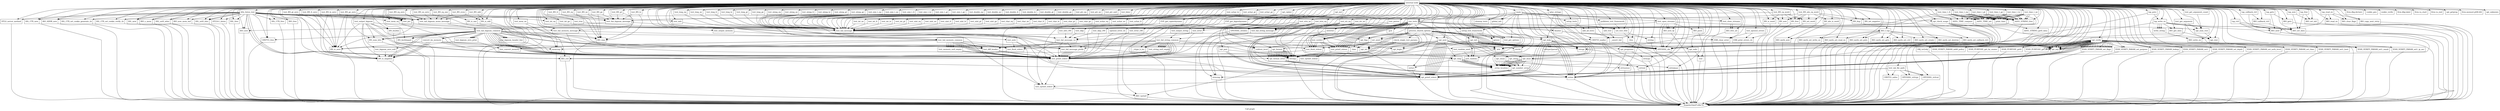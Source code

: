 digraph "Call graph" {
	label="Call graph";

	Node0x55b2f7c99c40 [shape=record,label="{external node}"];
	Node0x55b2f7c99c40 -> Node0x55b2f7c99ca0;
	Node0x55b2f7c99c40 -> Node0x55b2f7c99de0;
	Node0x55b2f7c99c40 -> Node0x55b2f7c72df0;
	Node0x55b2f7c99c40 -> Node0x55b2f7c99cd0;
	Node0x55b2f7c99c40 -> Node0x55b2f7c99ec0;
	Node0x55b2f7c99c40 -> Node0x55b2f7c99f70;
	Node0x55b2f7c99c40 -> Node0x55b2f7c72ef0;
	Node0x55b2f7c99c40 -> Node0x55b2f7c99fe0;
	Node0x55b2f7c99c40 -> Node0x55b2f7c72f90;
	Node0x55b2f7c99c40 -> Node0x55b2f7c9a050;
	Node0x55b2f7c99c40 -> Node0x55b2f7c9a0c0;
	Node0x55b2f7c99c40 -> Node0x55b2f7c9a130;
	Node0x55b2f7c99c40 -> Node0x55b2f7cd7150;
	Node0x55b2f7c99c40 -> Node0x55b2f7cd71c0;
	Node0x55b2f7c99c40 -> Node0x55b2f7cd7230;
	Node0x55b2f7c99c40 -> Node0x55b2f7cd72a0;
	Node0x55b2f7c99c40 -> Node0x55b2f7cd7310;
	Node0x55b2f7c99c40 -> Node0x55b2f7cd7380;
	Node0x55b2f7c99c40 -> Node0x55b2f7c735c0;
	Node0x55b2f7c99c40 -> Node0x55b2f7cd7620;
	Node0x55b2f7c99c40 -> Node0x55b2f7cd7690;
	Node0x55b2f7c99c40 -> Node0x55b2f7c72d10;
	Node0x55b2f7c99c40 -> Node0x55b2f7c72d80;
	Node0x55b2f7c99c40 -> Node0x55b2f7c736f0;
	Node0x55b2f7c99c40 -> Node0x55b2f7c73760;
	Node0x55b2f7c99c40 -> Node0x55b2f7c99d40;
	Node0x55b2f7c99c40 -> Node0x55b2f7c73860;
	Node0x55b2f7c99c40 -> Node0x55b2f7c738d0;
	Node0x55b2f7c99c40 -> Node0x55b2f7d36570;
	Node0x55b2f7c99c40 -> Node0x55b2f7d365a0;
	Node0x55b2f7c99c40 -> Node0x55b2f7d36800;
	Node0x55b2f7c99c40 -> Node0x55b2f7d369f0;
	Node0x55b2f7c99c40 -> Node0x55b2f7d36a60;
	Node0x55b2f7c99c40 -> Node0x55b2f7d37310;
	Node0x55b2f7c99c40 -> Node0x55b2f7d373b0;
	Node0x55b2f7c99c40 -> Node0x55b2f7d37450;
	Node0x55b2f7c99c40 -> Node0x55b2f7f12c10;
	Node0x55b2f7c99c40 -> Node0x55b2f7f12cb0;
	Node0x55b2f7c99c40 -> Node0x55b2f7f12d50;
	Node0x55b2f7c99c40 -> Node0x55b2f7f12dc0;
	Node0x55b2f7c99c40 -> Node0x55b2f7f12e30;
	Node0x55b2f7c99c40 -> Node0x55b2f7f12f40;
	Node0x55b2f7c99c40 -> Node0x55b2f7f12fb0;
	Node0x55b2f7c99c40 -> Node0x55b2f7f13050;
	Node0x55b2f7c99c40 -> Node0x55b2f7f12fe0;
	Node0x55b2f7c99c40 -> Node0x55b2f7f13190;
	Node0x55b2f7c99c40 -> Node0x55b2f7f131c0;
	Node0x55b2f7c99c40 -> Node0x55b2f7f13270;
	Node0x55b2f7c99c40 -> Node0x55b2f7f133f0;
	Node0x55b2f7c99c40 -> Node0x55b2f7f134f0;
	Node0x55b2f7c99c40 -> Node0x55b2f7f138a0;
	Node0x55b2f7c99c40 -> Node0x55b2f7f139b0;
	Node0x55b2f7c99c40 -> Node0x55b2f7f13ac0;
	Node0x55b2f7c99c40 -> Node0x55b2f7f137c0;
	Node0x55b2f7c99c40 -> Node0x55b2f7f13af0;
	Node0x55b2f7c99c40 -> Node0x55b2f7d36830;
	Node0x55b2f7c99c40 -> Node0x55b2f7f12e60;
	Node0x55b2f7c99c40 -> Node0x55b2f7d374f0;
	Node0x55b2f7c99c40 -> Node0x55b2f7d36950;
	Node0x55b2f7c99c40 -> Node0x55b2f7f13590;
	Node0x55b2f7c99c40 -> Node0x55b2f7d366c0;
	Node0x55b2f7c99c40 -> Node0x55b2f7f13cd0;
	Node0x55b2f7c99c40 -> Node0x55b2f7f13d00;
	Node0x55b2f7c99c40 -> Node0x55b2f7cd75b0;
	Node0x55b2f7c99c40 -> Node0x55b2f7f14a80;
	Node0x55b2f7c99c40 -> Node0x55b2f7d36ac0;
	Node0x55b2f7c99c40 -> Node0x55b2f7d36b30;
	Node0x55b2f7c99c40 -> Node0x55b2f7d36be0;
	Node0x55b2f7c99c40 -> Node0x55b2f7d36c80;
	Node0x55b2f7c99c40 -> Node0x55b2f7d36e00;
	Node0x55b2f7c99c40 -> Node0x55b2f7d36e30;
	Node0x55b2f7c99c40 -> Node0x55b2f7d36fa0;
	Node0x55b2f7c99c40 -> Node0x55b2f7d36fd0;
	Node0x55b2f7c99c40 -> Node0x55b2f7cd7460;
	Node0x55b2f7c99c40 -> Node0x55b2f7d371a0;
	Node0x55b2f7c99c40 -> Node0x55b2f7d37240;
	Node0x55b2f7c99c40 -> Node0x55b2f7d372a0;
	Node0x55b2f7c99c40 -> Node0x55b2f7f15b70;
	Node0x55b2f7c99c40 -> Node0x55b2f7cd73f0;
	Node0x55b2f7c99c40 -> Node0x55b2f7f15c40;
	Node0x55b2f7c99c40 -> Node0x55b2f7f15ce0;
	Node0x55b2f7c99c40 -> Node0x55b2f7f15d80;
	Node0x55b2f7c99c40 -> Node0x55b2f7f15e20;
	Node0x55b2f7c99c40 -> Node0x55b2f7f15ec0;
	Node0x55b2f7c99c40 -> Node0x55b2f7f15f60;
	Node0x55b2f7c99c40 -> Node0x55b2f7f16000;
	Node0x55b2f7c99c40 -> Node0x55b2f7f160a0;
	Node0x55b2f7c99c40 -> Node0x55b2f7f16140;
	Node0x55b2f7c99c40 -> Node0x55b2f7f161e0;
	Node0x55b2f7c99c40 -> Node0x55b2f7f16280;
	Node0x55b2f7c99c40 -> Node0x55b2f7f16320;
	Node0x55b2f7c99c40 -> Node0x55b2f7f163c0;
	Node0x55b2f7c99c40 -> Node0x55b2f7f16460;
	Node0x55b2f7c99c40 -> Node0x55b2f7f16500;
	Node0x55b2f7c99c40 -> Node0x55b2f7f165a0;
	Node0x55b2f7c99c40 -> Node0x55b2f7f16640;
	Node0x55b2f7c99c40 -> Node0x55b2f7f166e0;
	Node0x55b2f7c99c40 -> Node0x55b2f7f16780;
	Node0x55b2f7c99c40 -> Node0x55b2f7f16820;
	Node0x55b2f7c99c40 -> Node0x55b2f7f168c0;
	Node0x55b2f7c99c40 -> Node0x55b2f7f16960;
	Node0x55b2f7c99c40 -> Node0x55b2f7f16a00;
	Node0x55b2f7c99c40 -> Node0x55b2f7f16aa0;
	Node0x55b2f7c99c40 -> Node0x55b2f7cd95a0;
	Node0x55b2f7c99c40 -> Node0x55b2f7cd9640;
	Node0x55b2f7c99c40 -> Node0x55b2f7cd96e0;
	Node0x55b2f7c99c40 -> Node0x55b2f7cd9780;
	Node0x55b2f7c99c40 -> Node0x55b2f7cd9820;
	Node0x55b2f7c99c40 -> Node0x55b2f7cd98c0;
	Node0x55b2f7c99c40 -> Node0x55b2f7cd9960;
	Node0x55b2f7c99c40 -> Node0x55b2f7cd9a00;
	Node0x55b2f7c99c40 -> Node0x55b2f7cd9aa0;
	Node0x55b2f7c99c40 -> Node0x55b2f7cd9b40;
	Node0x55b2f7c99c40 -> Node0x55b2f7cd9be0;
	Node0x55b2f7c99c40 -> Node0x55b2f7cd9c80;
	Node0x55b2f7c99c40 -> Node0x55b2f7cd9d20;
	Node0x55b2f7c99c40 -> Node0x55b2f7cd9dc0;
	Node0x55b2f7c99c40 -> Node0x55b2f7cd9e60;
	Node0x55b2f7c99c40 -> Node0x55b2f7cd9f00;
	Node0x55b2f7c99c40 -> Node0x55b2f7cd9fa0;
	Node0x55b2f7c99c40 -> Node0x55b2f7cda040;
	Node0x55b2f7c99c40 -> Node0x55b2f7cda0e0;
	Node0x55b2f7c99c40 -> Node0x55b2f7cda180;
	Node0x55b2f7c99c40 -> Node0x55b2f7cda220;
	Node0x55b2f7c99c40 -> Node0x55b2f7c99e50;
	Node0x55b2f7c99c40 -> Node0x55b2f7cd7540;
	Node0x55b2f7c99c40 -> Node0x55b2f7cda320;
	Node0x55b2f7c99c40 -> Node0x55b2f7cda3c0;
	Node0x55b2f7c99c40 -> Node0x55b2f7cda580;
	Node0x55b2f7c99c40 -> Node0x55b2f7cdc5c0;
	Node0x55b2f7c99c40 -> Node0x55b2f7cdc700;
	Node0x55b2f7c99c40 -> Node0x55b2f7cdc7a0;
	Node0x55b2f7c99c40 -> Node0x55b2f7cdc8d0;
	Node0x55b2f7c99c40 -> Node0x55b2f7cd74d0;
	Node0x55b2f7c99c40 -> Node0x55b2f7cdc900;
	Node0x55b2f7c99c40 -> Node0x55b2f7cdcae0;
	Node0x55b2f7c99c40 -> Node0x55b2f7cdcb10;
	Node0x55b2f7c99c40 -> Node0x55b2f7cdcc10;
	Node0x55b2f7c99c40 -> Node0x55b2f7cdcd70;
	Node0x55b2f7c99c40 -> Node0x55b2f7cdcde0;
	Node0x55b2f7c99c40 -> Node0x55b2f7cdcf40;
	Node0x55b2f7c99c40 -> Node0x55b2f7cdcf70;
	Node0x55b2f7c99c40 -> Node0x55b2f7cdd030;
	Node0x55b2f7c99c40 -> Node0x55b2f7cdd0f0;
	Node0x55b2f7c99c40 -> Node0x55b2f7cdd1f0;
	Node0x55b2f7c99c40 -> Node0x55b2f7cdd370;
	Node0x55b2f7c99c40 -> Node0x55b2f7cdd3a0;
	Node0x55b2f7c99c40 -> Node0x55b2f7cdd410;
	Node0x55b2f7c99c40 -> Node0x55b2f7f14af0;
	Node0x55b2f7c99c40 -> Node0x55b2f7f14b60;
	Node0x55b2f7c99c40 -> Node0x55b2f7f14cb0;
	Node0x55b2f7c99c40 -> Node0x55b2f7f14d20;
	Node0x55b2f7c99c40 -> Node0x55b2f7f14eb0;
	Node0x55b2f7c99c40 -> Node0x55b2f7f14f50;
	Node0x55b2f7c99c40 -> Node0x55b2f7f14fc0;
	Node0x55b2f7c99c40 -> Node0x55b2f7f150b0;
	Node0x55b2f7c99c40 -> Node0x55b2f7f150e0;
	Node0x55b2f7c99c40 -> Node0x55b2f7f151e0;
	Node0x55b2f7c99c40 -> Node0x55b2f7f15280;
	Node0x55b2f7c99c40 -> Node0x55b2f7f15210;
	Node0x55b2f7c99c40 -> Node0x55b2f7f15410;
	Node0x55b2f7c99c40 -> Node0x55b2f7f15650;
	Node0x55b2f7c99c40 -> Node0x55b2f7f156c0;
	Node0x55b2f7c99c40 -> Node0x55b2f7f156f0;
	Node0x55b2f7c99c40 -> Node0x55b2f7f157a0;
	Node0x55b2f7c99c40 -> Node0x55b2f7f159b0;
	Node0x55b2f7c99c40 -> Node0x55b2f7f15a20;
	Node0x55b2f7c99c40 -> Node0x55b2f7f15a50;
	Node0x55b2f7c99c40 -> Node0x55b2f7d141e0;
	Node0x55b2f7c99c40 -> Node0x55b2f7d142b0;
	Node0x55b2f7c99c40 -> Node0x55b2f7d143b0;
	Node0x55b2f7c99c40 -> Node0x55b2f7d143e0;
	Node0x55b2f7c99c40 -> Node0x55b2f7d14560;
	Node0x55b2f7c99c40 -> Node0x55b2f7d146e0;
	Node0x55b2f7c99c40 -> Node0x55b2f7d14860;
	Node0x55b2f7c99c40 -> Node0x55b2f7d149e0;
	Node0x55b2f7c99c40 -> Node0x55b2f7d14bd0;
	Node0x55b2f7c99c40 -> Node0x55b2f7d14c40;
	Node0x55b2f7c99c40 -> Node0x55b2f7d36730;
	Node0x55b2f7c99c40 -> Node0x55b2f7f12820;
	Node0x55b2f7c99c40 -> Node0x55b2f7d14c70;
	Node0x55b2f7c99c40 -> Node0x55b2f7d14e40;
	Node0x55b2f7c99c40 -> Node0x55b2f7d14eb0;
	Node0x55b2f7c99c40 -> Node0x55b2f7d15400;
	Node0x55b2f7c99c40 -> Node0x55b2f7d154a0;
	Node0x55b2f7c99c40 -> Node0x55b2f7d15510;
	Node0x55b2f7c99c40 -> Node0x55b2f7d15600;
	Node0x55b2f7c99c40 -> Node0x55b2f7f12a50;
	Node0x55b2f7c99c40 -> Node0x55b2f7d15630;
	Node0x55b2f7c99c40 -> Node0x55b2f7d156f0;
	Node0x55b2f7c99c40 -> Node0x55b2f7d158e0;
	Node0x55b2f7c99c40 -> Node0x55b2f7d15990;
	Node0x55b2f7c99c40 -> Node0x55b2f7d159c0;
	Node0x55b2f7c99c40 -> Node0x55b2f7d15c40;
	Node0x55b2f7c99c40 -> Node0x55b2f7d15c70;
	Node0x55b2f7c99c40 -> Node0x55b2f7d15e60;
	Node0x55b2f7c99c40 -> Node0x55b2f7d15e90;
	Node0x55b2f7c99c40 -> Node0x55b2f7d16080;
	Node0x55b2f7c99c40 -> Node0x55b2f7f129e0;
	Node0x55b2f7c99c40 -> Node0x55b2f7d160b0;
	Node0x55b2f7c99c40 -> Node0x55b2f7d16270;
	Node0x55b2f7c99c40 -> Node0x55b2f7d162e0;
	Node0x55b2f7c99c40 -> Node0x55b2f7d16350;
	Node0x55b2f7c99c40 -> Node0x55b2f7d163c0;
	Node0x55b2f7c99c40 -> Node0x55b2f7d16430;
	Node0x55b2f7c99c40 -> Node0x55b2f7d168b0;
	Node0x55b2f7c99c40 -> Node0x55b2f7d16920;
	Node0x55b2f7c99c40 -> Node0x55b2f7d16990;
	Node0x55b2f7c99c40 -> Node0x55b2f7d16a00;
	Node0x55b2f7c99c40 -> Node0x55b2f7d16a70;
	Node0x55b2f7c99c40 -> Node0x55b2f7d172f0;
	Node0x55b2f7c99c40 -> Node0x55b2f7d17360;
	Node0x55b2f7c99c40 -> Node0x55b2f7d173d0;
	Node0x55b2f7c99c40 -> Node0x55b2f7d17440;
	Node0x55b2f7c99c40 -> Node0x55b2f7f128c0;
	Node0x55b2f7c99c40 -> Node0x55b2f7d177b0;
	Node0x55b2f7c99c40 -> Node0x55b2f7d17740;
	Node0x55b2f7c99c40 -> Node0x55b2f7d17890;
	Node0x55b2f7c99c40 -> Node0x55b2f7f12970;
	Node0x55b2f7c99c40 -> Node0x55b2f7d17960;
	Node0x55b2f7c99c40 -> Node0x55b2f7f13a20;
	Node0x55b2f7c99c40 -> Node0x55b2f7f13910;
	Node0x55b2f7c99c40 -> Node0x55b2f7f12850;
	Node0x55b2f7c99c40 -> Node0x55b2f7f13560;
	Node0x55b2f7c99c40 -> Node0x55b2f7d179c0;
	Node0x55b2f7c99c40 -> Node0x55b2f7d17b50;
	Node0x55b2f7c99c40 -> Node0x55b2f7f13830;
	Node0x55b2f7c99c40 -> Node0x55b2f7d17c20;
	Node0x55b2f7c99c40 -> Node0x55b2f7f12af0;
	Node0x55b2f7c99c40 -> Node0x55b2f7d17cc0;
	Node0x55b2f7c99c40 -> Node0x55b2f7f13ba0;
	Node0x55b2f7c99c40 -> Node0x55b2f7d368e0;
	Node0x55b2f7c99c40 -> Node0x55b2f7f12b60;
	Node0x55b2f7c99c40 -> Node0x55b2f7d17e20;
	Node0x55b2f7c99c40 -> Node0x55b2f7cda3f0;
	Node0x55b2f7c99c40 -> Node0x55b2f7c8dd90;
	Node0x55b2f7c99c40 -> Node0x55b2f7c8e290;
	Node0x55b2f7c99c40 -> Node0x55b2f7cdccb0;
	Node0x55b2f7c99c40 -> Node0x55b2f7c8e420;
	Node0x55b2f7c99c40 -> Node0x55b2f7c8e590;
	Node0x55b2f7c99c40 -> Node0x55b2f7cdce80;
	Node0x55b2f7c99c40 -> Node0x55b2f7c8ec30;
	Node0x55b2f7c99c40 -> Node0x55b2f7c8eca0;
	Node0x55b2f7c99c40 -> Node0x55b2f7cdca70;
	Node0x55b2f7c99c40 -> Node0x55b2f7c8ef10;
	Node0x55b2f7c99c40 -> Node0x55b2f7f13600;
	Node0x55b2f7c99c40 -> Node0x55b2f7d17aa0;
	Node0x55b2f7c99c40 -> Node0x55b2f7c8f0b0;
	Node0x55b2f7c99c40 -> Node0x55b2f7c8f520;
	Node0x55b2f7c99c40 -> Node0x55b2f7c8f150;
	Node0x55b2f7c99c40 -> Node0x55b2f7c8f780;
	Node0x55b2f7c99c40 -> Node0x55b2f7c8f0e0;
	Node0x55b2f7c99c40 -> Node0x55b2f7c8f970;
	Node0x55b2f7c99c40 -> Node0x55b2f7c8f250;
	Node0x55b2f7c99c40 -> Node0x55b2f7c8fa10;
	Node0x55b2f7c99c40 -> Node0x55b2f7c8f2c0;
	Node0x55b2f7c99c40 -> Node0x55b2f7c8fb70;
	Node0x55b2f7c99c40 -> Node0x55b2f7c8f330;
	Node0x55b2f7c99c40 -> Node0x55b2f7c93d00;
	Node0x55b2f7c99c40 -> Node0x55b2f7c8f3a0;
	Node0x55b2f7c99c40 -> Node0x55b2f7c93e10;
	Node0x55b2f7c99c40 -> Node0x55b2f7c8f410;
	Node0x55b2f7c99c40 -> Node0x55b2f7c93f00;
	Node0x55b2f7c99c40 -> Node0x55b2f7c8f480;
	Node0x55b2f7c99c40 -> Node0x55b2f7c8f590;
	Node0x55b2f7c99c40 -> Node0x55b2f7c93fa0;
	Node0x55b2f7c99c40 -> Node0x55b2f7c8f5c0;
	Node0x55b2f7c99c40 -> Node0x55b2f7c93da0;
	Node0x55b2f7c99c40 -> Node0x55b2f7c8fab0;
	Node0x55b2f7c99c40 -> Node0x55b2f7c8f820;
	Node0x55b2f7c99c40 -> Node0x55b2f7c8f7b0;
	Node0x55b2f7c99c40 -> Node0x55b2f7c8f8d0;
	Node0x55b2f7c99c40 -> Node0x55b2f7c8f630;
	Node0x55b2f7c99c40 -> Node0x55b2f7c94210;
	Node0x55b2f7c99de0 [shape=record,label="{dtls_listen_test}"];
	Node0x55b2f7c99de0 -> Node0x55b2f7c99cd0;
	Node0x55b2f7c99de0 -> Node0x55b2f7c99ec0;
	Node0x55b2f7c99de0 -> Node0x55b2f7c99e50;
	Node0x55b2f7c99de0 -> Node0x55b2f7c99f70;
	Node0x55b2f7c99de0 -> Node0x55b2f7c99e50;
	Node0x55b2f7c99de0 -> Node0x55b2f7c99fe0;
	Node0x55b2f7c99de0 -> Node0x55b2f7c9a050;
	Node0x55b2f7c99de0 -> Node0x55b2f7c9a0c0;
	Node0x55b2f7c99de0 -> Node0x55b2f7c99e50;
	Node0x55b2f7c99de0 -> Node0x55b2f7c9a130;
	Node0x55b2f7c99de0 -> Node0x55b2f7cd7150;
	Node0x55b2f7c99de0 -> Node0x55b2f7c99e50;
	Node0x55b2f7c99de0 -> Node0x55b2f7cd71c0;
	Node0x55b2f7c99de0 -> Node0x55b2f7cd7230;
	Node0x55b2f7c99de0 -> Node0x55b2f7c99e50;
	Node0x55b2f7c99de0 -> Node0x55b2f7cd72a0;
	Node0x55b2f7c99de0 -> Node0x55b2f7cd7310;
	Node0x55b2f7c99de0 -> Node0x55b2f7cd7380;
	Node0x55b2f7c99de0 -> Node0x55b2f7cd73f0;
	Node0x55b2f7c99de0 -> Node0x55b2f7cd72a0;
	Node0x55b2f7c99de0 -> Node0x55b2f7cd7460;
	Node0x55b2f7c99de0 -> Node0x55b2f7cd74d0;
	Node0x55b2f7c99de0 -> Node0x55b2f7cd7540;
	Node0x55b2f7c99de0 -> Node0x55b2f7cd75b0;
	Node0x55b2f7c99de0 -> Node0x55b2f7cd72a0;
	Node0x55b2f7c99de0 -> Node0x55b2f7cd7310;
	Node0x55b2f7c99de0 -> Node0x55b2f7cd7620;
	Node0x55b2f7c99de0 -> Node0x55b2f7cd7690;
	Node0x55b2f7c99de0 -> Node0x55b2f7c72d10;
	Node0x55b2f7c99de0 -> Node0x55b2f7c72d80;
	Node0x55b2f7c99ca0 [shape=record,label="{setup_tests}"];
	Node0x55b2f7c99ca0 -> Node0x55b2f7c99d40;
	Node0x55b2f7c72df0 [shape=record,label="{llvm.dbg.declare}"];
	Node0x55b2f7c99cd0 [shape=record,label="{DTLS_server_method}"];
	Node0x55b2f7c99cd0 -> Node0x55b2f7c99c70;
	Node0x55b2f7cd7380 [shape=record,label="{DTLSv1_listen}"];
	Node0x55b2f7cd7380 -> Node0x55b2f7c99c70;
	Node0x55b2f7c735c0 [shape=record,label="{llvm.dbg.label}"];
	Node0x55b2f7cd7620 [shape=record,label="{SSL_free}"];
	Node0x55b2f7cd7620 -> Node0x55b2f7c99c70;
	Node0x55b2f7cd7690 [shape=record,label="{SSL_CTX_free}"];
	Node0x55b2f7cd7690 -> Node0x55b2f7c99c70;
	Node0x55b2f7c72d10 [shape=record,label="{BIO_free}"];
	Node0x55b2f7c72d10 -> Node0x55b2f7c99c70;
	Node0x55b2f7c72d80 [shape=record,label="{CRYPTO_free}"];
	Node0x55b2f7c72d80 -> Node0x55b2f7c99c70;
	Node0x55b2f7c736f0 [shape=record,label="{add_test}"];
	Node0x55b2f7c736f0 -> Node0x55b2f7c73760;
	Node0x55b2f7c73760 [shape=record,label="{__assert_fail}"];
	Node0x55b2f7c73760 -> Node0x55b2f7c99c70;
	Node0x55b2f7cda0e0 [shape=record,label="{test_ptr_eq}"];
	Node0x55b2f7cda0e0 -> Node0x55b2f7d37040;
	Node0x55b2f7cda180 [shape=record,label="{test_ptr_ne}"];
	Node0x55b2f7cda180 -> Node0x55b2f7d37040;
	Node0x55b2f7cda220 [shape=record,label="{test_ptr_null}"];
	Node0x55b2f7cda220 -> Node0x55b2f7d37040;
	Node0x55b2f7c99e50 [shape=record,label="{test_ptr}"];
	Node0x55b2f7c99e50 -> Node0x55b2f7d37040;
	Node0x55b2f7cd7540 [shape=record,label="{test_true}"];
	Node0x55b2f7cd7540 -> Node0x55b2f7d37040;
	Node0x55b2f7cda320 [shape=record,label="{test_false}"];
	Node0x55b2f7cda320 -> Node0x55b2f7d37040;
	Node0x55b2f7cda3c0 [shape=record,label="{test_str_eq}"];
	Node0x55b2f7cda3c0 -> Node0x55b2f7f12e30;
	Node0x55b2f7cda3c0 -> Node0x55b2f7f12fb0;
	Node0x55b2f7cda3c0 -> Node0x55b2f7f12fb0;
	Node0x55b2f7cda3c0 -> Node0x55b2f7cda3f0;
	Node0x55b2f7cda580 [shape=record,label="{test_str_ne}"];
	Node0x55b2f7cda580 -> Node0x55b2f7f12e30;
	Node0x55b2f7cda580 -> Node0x55b2f7f12fb0;
	Node0x55b2f7cda580 -> Node0x55b2f7f12fb0;
	Node0x55b2f7cda580 -> Node0x55b2f7cda3f0;
	Node0x55b2f7c8ea10 [shape=record,label="{convert_bn_memory}"];
	Node0x55b2f7c8ea10 -> Node0x55b2f7cdcde0;
	Node0x55b2f7c8ea10 -> Node0x55b2f7c8ebb0;
	Node0x55b2f7c8ea10 -> Node0x55b2f7cdd1f0;
	Node0x55b2f7c8ea10 -> Node0x55b2f7cdd1f0;
	Node0x55b2f7c8ea10 -> Node0x55b2f7cdd1f0;
	Node0x55b2f7c8ea10 -> Node0x55b2f7f12fb0;
	Node0x55b2f7c8ea10 -> Node0x55b2f7f12fe0;
	Node0x55b2f7c8ebb0 [shape=record,label="{hex_convert_memory}"];
	Node0x55b2f7c8eae0 [shape=record,label="{test_bignum_zero_null}"];
	Node0x55b2f7c8eae0 -> Node0x55b2f7cdd1f0;
	Node0x55b2f7cdce80 [shape=record,label="{test_fail_bignum_mono_message}"];
	Node0x55b2f7cdce80 -> Node0x55b2f7c8e330;
	Node0x55b2f7cdce80 -> Node0x55b2f7f12e60;
	Node0x55b2f7c8ec30 [shape=record,label="{test_output_bignum}"];
	Node0x55b2f7c8ec30 -> Node0x55b2f7cdcde0;
	Node0x55b2f7c8ec30 -> Node0x55b2f7c8eae0;
	Node0x55b2f7c8ec30 -> Node0x55b2f7f12e60;
	Node0x55b2f7c8ec30 -> Node0x55b2f7c8e420;
	Node0x55b2f7c8ec30 -> Node0x55b2f7c8eca0;
	Node0x55b2f7c8ec30 -> Node0x55b2f7c8ebb0;
	Node0x55b2f7c8ec30 -> Node0x55b2f7cdd1f0;
	Node0x55b2f7c8ec30 -> Node0x55b2f7f12e60;
	Node0x55b2f7c8ec30 -> Node0x55b2f7c8e330;
	Node0x55b2f7c8eca0 [shape=record,label="{BN_bn2bin}"];
	Node0x55b2f7c8eca0 -> Node0x55b2f7c99c70;
	Node0x55b2f7cdca70 [shape=record,label="{test_fail_memory_message}"];
	Node0x55b2f7cdca70 -> Node0x55b2f7c8eee0;
	Node0x55b2f7cdca70 -> Node0x55b2f7f12e60;
	Node0x55b2f7c8eee0 [shape=record,label="{test_fail_memory_common}"];
	Node0x55b2f7c8eee0 -> Node0x55b2f7f13cd0;
	Node0x55b2f7c8eee0 -> Node0x55b2f7c8ef80;
	Node0x55b2f7c8eee0 -> Node0x55b2f7c8dc10;
	Node0x55b2f7c8eee0 -> Node0x55b2f7c8ef80;
	Node0x55b2f7c8eee0 -> Node0x55b2f7c8ef80;
	Node0x55b2f7c8eee0 -> Node0x55b2f7cdc900;
	Node0x55b2f7c8eee0 -> Node0x55b2f7c8dc10;
	Node0x55b2f7c8eee0 -> Node0x55b2f7c8ebb0;
	Node0x55b2f7c8eee0 -> Node0x55b2f7c8ebb0;
	Node0x55b2f7c8eee0 -> Node0x55b2f7f12e60;
	Node0x55b2f7c8eee0 -> Node0x55b2f7c8ef80;
	Node0x55b2f7c8eee0 -> Node0x55b2f7f12e60;
	Node0x55b2f7c8eee0 -> Node0x55b2f7c8ef80;
	Node0x55b2f7c8eee0 -> Node0x55b2f7f12e60;
	Node0x55b2f7c8eee0 -> Node0x55b2f7f12e60;
	Node0x55b2f7c8eee0 -> Node0x55b2f7f12b60;
	Node0x55b2f7c8ef80 [shape=record,label="{test_memory_null_empty}"];
	Node0x55b2f7c8ef80 -> Node0x55b2f7f12e60;
	Node0x55b2f7c8ef80 -> Node0x55b2f7f12e60;
	Node0x55b2f7c8ef10 [shape=record,label="{test_output_memory}"];
	Node0x55b2f7c8ef10 -> Node0x55b2f7c8eee0;
	Node0x55b2f7f13600 [shape=record,label="{global_init}"];
	Node0x55b2f7d17aa0 [shape=record,label="{BIO_f_tap}"];
	Node0x55b2f7d17aa0 -> Node0x55b2f7c8f0b0;
	Node0x55b2f7d17aa0 -> Node0x55b2f7c8f150;
	Node0x55b2f7d17aa0 -> Node0x55b2f7c8f0e0;
	Node0x55b2f7d17aa0 -> Node0x55b2f7c8f250;
	Node0x55b2f7d17aa0 -> Node0x55b2f7c8f2c0;
	Node0x55b2f7d17aa0 -> Node0x55b2f7c8f330;
	Node0x55b2f7d17aa0 -> Node0x55b2f7c8f3a0;
	Node0x55b2f7d17aa0 -> Node0x55b2f7c8f410;
	Node0x55b2f7d17aa0 -> Node0x55b2f7c8f480;
	Node0x55b2f7c8f0b0 [shape=record,label="{BIO_meth_new}"];
	Node0x55b2f7c8f0b0 -> Node0x55b2f7c99c70;
	Node0x55b2f7c8f520 [shape=record,label="{tap_write_ex}"];
	Node0x55b2f7c8f520 -> Node0x55b2f7c8f590;
	Node0x55b2f7c8f520 -> Node0x55b2f7c8f630;
	Node0x55b2f7c8f520 -> Node0x55b2f7c8f5c0;
	Node0x55b2f7c8f520 -> Node0x55b2f7c73860;
	Node0x55b2f7c8f520 -> Node0x55b2f7c8f6e0;
	Node0x55b2f7c8f520 -> Node0x55b2f7c8f6e0;
	Node0x55b2f7c8f520 -> Node0x55b2f7c8f6e0;
	Node0x55b2f7c8f520 -> Node0x55b2f7c8f5c0;
	Node0x55b2f7c8f150 [shape=record,label="{BIO_meth_set_write_ex}"];
	Node0x55b2f7c8f150 -> Node0x55b2f7c99c70;
	Node0x55b2f7c8f780 [shape=record,label="{tap_read_ex}"];
	Node0x55b2f7c8f780 -> Node0x55b2f7c8f590;
	Node0x55b2f7c8f780 -> Node0x55b2f7c8f820;
	Node0x55b2f7c8f780 -> Node0x55b2f7c8f7b0;
	Node0x55b2f7c8f780 -> Node0x55b2f7c8f8d0;
	Node0x55b2f7c8f0e0 [shape=record,label="{BIO_meth_set_read_ex}"];
	Node0x55b2f7c8f0e0 -> Node0x55b2f7c99c70;
	Node0x55b2f7c99ec0 [shape=record,label="{SSL_CTX_new}"];
	Node0x55b2f7c99ec0 -> Node0x55b2f7c99c70;
	Node0x55b2f7c99f70 [shape=record,label="{BIO_ADDR_new}"];
	Node0x55b2f7c99f70 -> Node0x55b2f7c99c70;
	Node0x55b2f7c72ef0 [shape=record,label="{cookie_gen}"];
	Node0x55b2f7c99fe0 [shape=record,label="{SSL_CTX_set_cookie_generate_cb}"];
	Node0x55b2f7c99fe0 -> Node0x55b2f7c99c70;
	Node0x55b2f7c72f90 [shape=record,label="{cookie_verify}"];
	Node0x55b2f7c9a050 [shape=record,label="{SSL_CTX_set_cookie_verify_cb}"];
	Node0x55b2f7c9a050 -> Node0x55b2f7c99c70;
	Node0x55b2f7c9a0c0 [shape=record,label="{SSL_new}"];
	Node0x55b2f7c9a0c0 -> Node0x55b2f7c99c70;
	Node0x55b2f7c9a130 [shape=record,label="{BIO_s_mem}"];
	Node0x55b2f7c9a130 -> Node0x55b2f7c99c70;
	Node0x55b2f7cd7150 [shape=record,label="{BIO_new}"];
	Node0x55b2f7cd7150 -> Node0x55b2f7c99c70;
	Node0x55b2f7cd71c0 [shape=record,label="{SSL_set0_wbio}"];
	Node0x55b2f7cd71c0 -> Node0x55b2f7c99c70;
	Node0x55b2f7cd7230 [shape=record,label="{BIO_new_mem_buf}"];
	Node0x55b2f7cd7230 -> Node0x55b2f7c99c70;
	Node0x55b2f7cd72a0 [shape=record,label="{BIO_ctrl}"];
	Node0x55b2f7cd72a0 -> Node0x55b2f7c99c70;
	Node0x55b2f7cd7310 [shape=record,label="{SSL_set0_rbio}"];
	Node0x55b2f7cd7310 -> Node0x55b2f7c99c70;
	Node0x55b2f7cd9640 [shape=record,label="{test_ulong_ne}"];
	Node0x55b2f7cd9640 -> Node0x55b2f7d37040;
	Node0x55b2f7cd96e0 [shape=record,label="{test_ulong_lt}"];
	Node0x55b2f7cd96e0 -> Node0x55b2f7d37040;
	Node0x55b2f7cd9780 [shape=record,label="{test_ulong_le}"];
	Node0x55b2f7cd9780 -> Node0x55b2f7d37040;
	Node0x55b2f7cd9820 [shape=record,label="{test_ulong_gt}"];
	Node0x55b2f7cd9820 -> Node0x55b2f7d37040;
	Node0x55b2f7cd98c0 [shape=record,label="{test_ulong_ge}"];
	Node0x55b2f7cd98c0 -> Node0x55b2f7d37040;
	Node0x55b2f7cd9960 [shape=record,label="{test_size_t_eq}"];
	Node0x55b2f7cd9960 -> Node0x55b2f7d37040;
	Node0x55b2f7cd9a00 [shape=record,label="{test_size_t_ne}"];
	Node0x55b2f7cd9a00 -> Node0x55b2f7d37040;
	Node0x55b2f7cd9aa0 [shape=record,label="{test_size_t_lt}"];
	Node0x55b2f7cd9aa0 -> Node0x55b2f7d37040;
	Node0x55b2f7cd9b40 [shape=record,label="{test_size_t_le}"];
	Node0x55b2f7cd9b40 -> Node0x55b2f7d37040;
	Node0x55b2f7cd9be0 [shape=record,label="{test_size_t_gt}"];
	Node0x55b2f7cd9be0 -> Node0x55b2f7d37040;
	Node0x55b2f7cd9c80 [shape=record,label="{test_size_t_ge}"];
	Node0x55b2f7cd9c80 -> Node0x55b2f7d37040;
	Node0x55b2f7cd9d20 [shape=record,label="{test_double_eq}"];
	Node0x55b2f7cd9d20 -> Node0x55b2f7d37040;
	Node0x55b2f7cd9dc0 [shape=record,label="{test_double_ne}"];
	Node0x55b2f7cd9dc0 -> Node0x55b2f7d37040;
	Node0x55b2f7cd9e60 [shape=record,label="{test_double_lt}"];
	Node0x55b2f7cd9e60 -> Node0x55b2f7d37040;
	Node0x55b2f7cd9f00 [shape=record,label="{test_double_le}"];
	Node0x55b2f7cd9f00 -> Node0x55b2f7d37040;
	Node0x55b2f7cd9fa0 [shape=record,label="{test_double_gt}"];
	Node0x55b2f7cd9fa0 -> Node0x55b2f7d37040;
	Node0x55b2f7cda040 [shape=record,label="{test_double_ge}"];
	Node0x55b2f7cda040 -> Node0x55b2f7d37040;
	Node0x55b2f7f13ba0 [shape=record,label="{test_vprintf_stderr}"];
	Node0x55b2f7f13ba0 -> Node0x55b2f7d17cc0;
	Node0x55b2f7d368e0 [shape=record,label="{test_flush_stdout}"];
	Node0x55b2f7d368e0 -> Node0x55b2f7cd72a0;
	Node0x55b2f7f12b60 [shape=record,label="{test_flush_stderr}"];
	Node0x55b2f7f12b60 -> Node0x55b2f7cd72a0;
	Node0x55b2f7d17e20 [shape=record,label="{openssl_error_cb}"];
	Node0x55b2f7d17e20 -> Node0x55b2f7f12e60;
	Node0x55b2f7cda3f0 [shape=record,label="{test_fail_string_message}"];
	Node0x55b2f7cda3f0 -> Node0x55b2f7d17ec0;
	Node0x55b2f7cda3f0 -> Node0x55b2f7f12e60;
	Node0x55b2f7d17ec0 [shape=record,label="{test_fail_string_common}"];
	Node0x55b2f7d17ec0 -> Node0x55b2f7c73860;
	Node0x55b2f7d17ec0 -> Node0x55b2f7f13cd0;
	Node0x55b2f7d17ec0 -> Node0x55b2f7d17ef0;
	Node0x55b2f7d17ec0 -> Node0x55b2f7c8dc10;
	Node0x55b2f7d17ec0 -> Node0x55b2f7d17ef0;
	Node0x55b2f7d17ec0 -> Node0x55b2f7d17ef0;
	Node0x55b2f7d17ec0 -> Node0x55b2f7f12e30;
	Node0x55b2f7d17ec0 -> Node0x55b2f7c8dc10;
	Node0x55b2f7d17ec0 -> Node0x55b2f7c8dd90;
	Node0x55b2f7d17ec0 -> Node0x55b2f7c8dd90;
	Node0x55b2f7d17ec0 -> Node0x55b2f7f12e60;
	Node0x55b2f7d17ec0 -> Node0x55b2f7d17ef0;
	Node0x55b2f7d17ec0 -> Node0x55b2f7f12e60;
	Node0x55b2f7d17ec0 -> Node0x55b2f7d17ef0;
	Node0x55b2f7d17ec0 -> Node0x55b2f7f12e60;
	Node0x55b2f7d17ec0 -> Node0x55b2f7f12e60;
	Node0x55b2f7d17ec0 -> Node0x55b2f7f12b60;
	Node0x55b2f7d17ef0 [shape=record,label="{test_string_null_empty}"];
	Node0x55b2f7d17ef0 -> Node0x55b2f7f12e60;
	Node0x55b2f7d17ef0 -> Node0x55b2f7f12e60;
	Node0x55b2f7c8dc10 [shape=record,label="{test_diff_header}"];
	Node0x55b2f7c8dc10 -> Node0x55b2f7f12e60;
	Node0x55b2f7c8dc10 -> Node0x55b2f7f12e60;
	Node0x55b2f7c8dd90 [shape=record,label="{__ctype_b_loc}"];
	Node0x55b2f7c8dd90 -> Node0x55b2f7c99c70;
	Node0x55b2f7c8e290 [shape=record,label="{test_output_string}"];
	Node0x55b2f7c8e290 -> Node0x55b2f7d17ec0;
	Node0x55b2f7cdccb0 [shape=record,label="{test_fail_bignum_message}"];
	Node0x55b2f7cdccb0 -> Node0x55b2f7c8e330;
	Node0x55b2f7cdccb0 -> Node0x55b2f7f12e60;
	Node0x55b2f7c8e330 [shape=record,label="{test_fail_bignum_common}"];
	Node0x55b2f7c8e330 -> Node0x55b2f7f13cd0;
	Node0x55b2f7c8e330 -> Node0x55b2f7c8e420;
	Node0x55b2f7c8e330 -> Node0x55b2f7cdd1f0;
	Node0x55b2f7c8e330 -> Node0x55b2f7c8e420;
	Node0x55b2f7c8e330 -> Node0x55b2f7cdd1f0;
	Node0x55b2f7c8e330 -> Node0x55b2f7c8e360;
	Node0x55b2f7c8e330 -> Node0x55b2f7c8e520;
	Node0x55b2f7c8e330 -> Node0x55b2f7c8dc10;
	Node0x55b2f7c8e330 -> Node0x55b2f7c8e360;
	Node0x55b2f7c8e330 -> Node0x55b2f7c8e520;
	Node0x55b2f7c8e330 -> Node0x55b2f7c8e520;
	Node0x55b2f7c8e330 -> Node0x55b2f7cdcc10;
	Node0x55b2f7c8e330 -> Node0x55b2f7c8dc10;
	Node0x55b2f7c8e330 -> Node0x55b2f7c8e360;
	Node0x55b2f7c8e330 -> Node0x55b2f7f13050;
	Node0x55b2f7c8e330 -> Node0x55b2f7f12e60;
	Node0x55b2f7c8e330 -> Node0x55b2f7c8e590;
	Node0x55b2f7c8e330 -> Node0x55b2f7c8e590;
	Node0x55b2f7c8e330 -> Node0x55b2f7c8ea10;
	Node0x55b2f7c8e330 -> Node0x55b2f7c8ea10;
	Node0x55b2f7c8e330 -> Node0x55b2f7f12e60;
	Node0x55b2f7c8e330 -> Node0x55b2f7f12e60;
	Node0x55b2f7c8e330 -> Node0x55b2f7f12e60;
	Node0x55b2f7c8e330 -> Node0x55b2f7f12e60;
	Node0x55b2f7c8e330 -> Node0x55b2f7f12e60;
	Node0x55b2f7c8e330 -> Node0x55b2f7f12e60;
	Node0x55b2f7c8e330 -> Node0x55b2f7f12b60;
	Node0x55b2f7c8e330 -> Node0x55b2f7c72d80;
	Node0x55b2f7c8e420 [shape=record,label="{BN_num_bits}"];
	Node0x55b2f7c8e420 -> Node0x55b2f7c99c70;
	Node0x55b2f7c8e360 [shape=record,label="{test_bignum_header_line}"];
	Node0x55b2f7c8e360 -> Node0x55b2f7f12e60;
	Node0x55b2f7c8e520 [shape=record,label="{test_bignum_zero_print}"];
	Node0x55b2f7c8e520 -> Node0x55b2f7c8eae0;
	Node0x55b2f7c8e520 -> Node0x55b2f7f12e60;
	Node0x55b2f7c8e590 [shape=record,label="{BN_bn2binpad}"];
	Node0x55b2f7c8e590 -> Node0x55b2f7c99c70;
	Node0x55b2f7c99d40 [shape=record,label="{add_all_tests}"];
	Node0x55b2f7c99d40 -> Node0x55b2f7c73760;
	Node0x55b2f7c73860 [shape=record,label="{subtest_level}"];
	Node0x55b2f7c738d0 [shape=record,label="{setup_test_framework}"];
	Node0x55b2f7c738d0 -> Node0x55b2f7d36570;
	Node0x55b2f7c738d0 -> Node0x55b2f7d36570;
	Node0x55b2f7c738d0 -> Node0x55b2f7d365a0;
	Node0x55b2f7c738d0 -> Node0x55b2f7d365a0;
	Node0x55b2f7c738d0 -> Node0x55b2f7d36650;
	Node0x55b2f7c738d0 -> Node0x55b2f7d366c0;
	Node0x55b2f7c738d0 -> Node0x55b2f7d36730;
	Node0x55b2f7d36570 [shape=record,label="{getenv}"];
	Node0x55b2f7d36570 -> Node0x55b2f7c99c70;
	Node0x55b2f7d365a0 [shape=record,label="{atoi}"];
	Node0x55b2f7d365a0 -> Node0x55b2f7c99c70;
	Node0x55b2f7d36650 [shape=record,label="{set_seed}"];
	Node0x55b2f7d36650 -> Node0x55b2f7d36800;
	Node0x55b2f7d36650 -> Node0x55b2f7c73860;
	Node0x55b2f7d36650 -> Node0x55b2f7d36830;
	Node0x55b2f7d36650 -> Node0x55b2f7d368e0;
	Node0x55b2f7d36650 -> Node0x55b2f7d36950;
	Node0x55b2f7f12e30 [shape=record,label="{strcmp}"];
	Node0x55b2f7f12e30 -> Node0x55b2f7c99c70;
	Node0x55b2f7d36800 [shape=record,label="{time}"];
	Node0x55b2f7d36800 -> Node0x55b2f7c99c70;
	Node0x55b2f7d369f0 [shape=record,label="{pulldown_test_framework}"];
	Node0x55b2f7d369f0 -> Node0x55b2f7d36a60;
	Node0x55b2f7d36a60 [shape=record,label="{set_test_title}"];
	Node0x55b2f7d36a60 -> Node0x55b2f7d37310;
	Node0x55b2f7d36a60 -> Node0x55b2f7d373b0;
	Node0x55b2f7d37310 [shape=record,label="{free}"];
	Node0x55b2f7d37310 -> Node0x55b2f7c99c70;
	Node0x55b2f7d373b0 [shape=record,label="{strdup}"];
	Node0x55b2f7d373b0 -> Node0x55b2f7c99c70;
	Node0x55b2f7d37450 [shape=record,label="{run_tests}"];
	Node0x55b2f7d37450 -> Node0x55b2f7d374c0;
	Node0x55b2f7d37450 -> Node0x55b2f7d36830;
	Node0x55b2f7d37450 -> Node0x55b2f7d36830;
	Node0x55b2f7d37450 -> Node0x55b2f7d36830;
	Node0x55b2f7d37450 -> Node0x55b2f7d368e0;
	Node0x55b2f7d37450 -> Node0x55b2f7d374f0;
	Node0x55b2f7d37450 -> Node0x55b2f7d36830;
	Node0x55b2f7d37450 -> Node0x55b2f7d36830;
	Node0x55b2f7d37450 -> Node0x55b2f7d368e0;
	Node0x55b2f7d37450 -> Node0x55b2f7d36a60;
	Node0x55b2f7d37450 -> Node0x55b2f7c99c70;
	Node0x55b2f7d37450 -> Node0x55b2f7f126d0;
	Node0x55b2f7d37450 -> Node0x55b2f7f12740;
	Node0x55b2f7d37450 -> Node0x55b2f7d36830;
	Node0x55b2f7d37450 -> Node0x55b2f7d36830;
	Node0x55b2f7d37450 -> Node0x55b2f7d368e0;
	Node0x55b2f7d37450 -> Node0x55b2f7d374f0;
	Node0x55b2f7d37450 -> Node0x55b2f7f127b0;
	Node0x55b2f7d37450 -> Node0x55b2f7d36a60;
	Node0x55b2f7d37450 -> Node0x55b2f7c99c70;
	Node0x55b2f7d37450 -> Node0x55b2f7f12740;
	Node0x55b2f7d37450 -> Node0x55b2f7f126d0;
	Node0x55b2f7d37450 -> Node0x55b2f7f126d0;
	Node0x55b2f7d37450 -> Node0x55b2f7f126d0;
	Node0x55b2f7d374c0 [shape=record,label="{process_shared_options}"];
	Node0x55b2f7d374c0 -> Node0x55b2f7f12820;
	Node0x55b2f7d374c0 -> Node0x55b2f7f128c0;
	Node0x55b2f7d374c0 -> Node0x55b2f7d366c0;
	Node0x55b2f7d374c0 -> Node0x55b2f7f12850;
	Node0x55b2f7d374c0 -> Node0x55b2f7f12970;
	Node0x55b2f7d374c0 -> Node0x55b2f7f129e0;
	Node0x55b2f7d374c0 -> Node0x55b2f7f12970;
	Node0x55b2f7d374c0 -> Node0x55b2f7f129e0;
	Node0x55b2f7d374c0 -> Node0x55b2f7f12a50;
	Node0x55b2f7d374c0 -> Node0x55b2f7f129e0;
	Node0x55b2f7d374c0 -> Node0x55b2f7f12a50;
	Node0x55b2f7d374c0 -> Node0x55b2f7f129e0;
	Node0x55b2f7d374c0 -> Node0x55b2f7f12a50;
	Node0x55b2f7d374c0 -> Node0x55b2f7d36650;
	Node0x55b2f7d374c0 -> Node0x55b2f7f12ac0;
	Node0x55b2f7f126d0 [shape=record,label="{test_verdict}"];
	Node0x55b2f7f126d0 -> Node0x55b2f7d368e0;
	Node0x55b2f7f126d0 -> Node0x55b2f7f12b60;
	Node0x55b2f7f126d0 -> Node0x55b2f7d36830;
	Node0x55b2f7f126d0 -> Node0x55b2f7f12af0;
	Node0x55b2f7f126d0 -> Node0x55b2f7d36830;
	Node0x55b2f7f126d0 -> Node0x55b2f7d36830;
	Node0x55b2f7f126d0 -> Node0x55b2f7d368e0;
	Node0x55b2f7f12740 [shape=record,label="{finalize}"];
	Node0x55b2f7f12740 -> Node0x55b2f7f12c10;
	Node0x55b2f7f12740 -> Node0x55b2f7f12cb0;
	Node0x55b2f7f127b0 [shape=record,label="{gcd}"];
	Node0x55b2f7f12c10 [shape=record,label="{ERR_clear_error}"];
	Node0x55b2f7f12c10 -> Node0x55b2f7c99c70;
	Node0x55b2f7f12cb0 [shape=record,label="{ERR_print_errors_cb}"];
	Node0x55b2f7f12cb0 -> Node0x55b2f7c99c70;
	Node0x55b2f7f12d50 [shape=record,label="{llvm.va_start}"];
	Node0x55b2f7f12dc0 [shape=record,label="{llvm.va_end}"];
	Node0x55b2f7f12ac0 [shape=record,label="{check_single_test_params}"];
	Node0x55b2f7f12ac0 -> Node0x55b2f7f12e30;
	Node0x55b2f7f12ac0 -> Node0x55b2f7d365a0;
	Node0x55b2f7f12ac0 -> Node0x55b2f7f12e60;
	Node0x55b2f7f12ac0 -> Node0x55b2f7f12e60;
	Node0x55b2f7f12ac0 -> Node0x55b2f7f12e60;
	Node0x55b2f7f12f40 [shape=record,label="{glue_strings}"];
	Node0x55b2f7f12f40 -> Node0x55b2f7f12fb0;
	Node0x55b2f7f12f40 -> Node0x55b2f7f13050;
	Node0x55b2f7f12f40 -> Node0x55b2f7c99e50;
	Node0x55b2f7f12f40 -> Node0x55b2f7f12fe0;
	Node0x55b2f7f12f40 -> Node0x55b2f7f12fb0;
	Node0x55b2f7f161e0 [shape=record,label="{test_char_le}"];
	Node0x55b2f7f161e0 -> Node0x55b2f7d37040;
	Node0x55b2f7f16280 [shape=record,label="{test_char_gt}"];
	Node0x55b2f7f16280 -> Node0x55b2f7d37040;
	Node0x55b2f7f16320 [shape=record,label="{test_char_ge}"];
	Node0x55b2f7f16320 -> Node0x55b2f7d37040;
	Node0x55b2f7f163c0 [shape=record,label="{test_uchar_eq}"];
	Node0x55b2f7f163c0 -> Node0x55b2f7d37040;
	Node0x55b2f7f16460 [shape=record,label="{test_uchar_ne}"];
	Node0x55b2f7f16460 -> Node0x55b2f7d37040;
	Node0x55b2f7f16500 [shape=record,label="{test_uchar_lt}"];
	Node0x55b2f7f16500 -> Node0x55b2f7d37040;
	Node0x55b2f7f165a0 [shape=record,label="{test_uchar_le}"];
	Node0x55b2f7f165a0 -> Node0x55b2f7d37040;
	Node0x55b2f7f16640 [shape=record,label="{test_uchar_gt}"];
	Node0x55b2f7f16640 -> Node0x55b2f7d37040;
	Node0x55b2f7f12fb0 [shape=record,label="{strlen}"];
	Node0x55b2f7f12fb0 -> Node0x55b2f7c99c70;
	Node0x55b2f7f13050 [shape=record,label="{CRYPTO_malloc}"];
	Node0x55b2f7f13050 -> Node0x55b2f7c99c70;
	Node0x55b2f7f12fe0 [shape=record,label="{strcpy}"];
	Node0x55b2f7f12fe0 -> Node0x55b2f7c99c70;
	Node0x55b2f7f13190 [shape=record,label="{test_mk_file_path}"];
	Node0x55b2f7f13190 -> Node0x55b2f7f12fb0;
	Node0x55b2f7f13190 -> Node0x55b2f7f12fb0;
	Node0x55b2f7f13190 -> Node0x55b2f7f12fb0;
	Node0x55b2f7f13190 -> Node0x55b2f7f131c0;
	Node0x55b2f7f13190 -> Node0x55b2f7f13270;
	Node0x55b2f7f13190 -> Node0x55b2f7f133f0;
	Node0x55b2f7f13190 -> Node0x55b2f7f133f0;
	Node0x55b2f7f131c0 [shape=record,label="{CRYPTO_zalloc}"];
	Node0x55b2f7f131c0 -> Node0x55b2f7c99c70;
	Node0x55b2f7f13270 [shape=record,label="{OPENSSL_strlcpy}"];
	Node0x55b2f7f13270 -> Node0x55b2f7c99c70;
	Node0x55b2f7f133f0 [shape=record,label="{OPENSSL_strlcat}"];
	Node0x55b2f7f133f0 -> Node0x55b2f7c99c70;
	Node0x55b2f7f134f0 [shape=record,label="{main}"];
	Node0x55b2f7f134f0 -> Node0x55b2f7f13560;
	Node0x55b2f7f134f0 -> Node0x55b2f7f13600;
	Node0x55b2f7f134f0 -> Node0x55b2f7f12e60;
	Node0x55b2f7f134f0 -> Node0x55b2f7c738d0;
	Node0x55b2f7f134f0 -> Node0x55b2f7c99ca0;
	Node0x55b2f7f134f0 -> Node0x55b2f7d37450;
	Node0x55b2f7f134f0 -> Node0x55b2f7f13590;
	Node0x55b2f7f134f0 -> Node0x55b2f7f137c0;
	Node0x55b2f7f134f0 -> Node0x55b2f7d366c0;
	Node0x55b2f7f134f0 -> Node0x55b2f7f12850;
	Node0x55b2f7f134f0 -> Node0x55b2f7d369f0;
	Node0x55b2f7f134f0 -> Node0x55b2f7f13830;
	Node0x55b2f7f138a0 [shape=record,label="{test_get_argument_count}"];
	Node0x55b2f7f138a0 -> Node0x55b2f7f13910;
	Node0x55b2f7f139b0 [shape=record,label="{test_get_argument}"];
	Node0x55b2f7f139b0 -> Node0x55b2f7f13a20;
	Node0x55b2f7f139b0 -> Node0x55b2f7f13ac0;
	Node0x55b2f7f139b0 -> Node0x55b2f7f13910;
	Node0x55b2f7f13ac0 [shape=record,label="{OPENSSL_die}"];
	Node0x55b2f7f13ac0 -> Node0x55b2f7c99c70;
	Node0x55b2f7f137c0 [shape=record,label="{opt_check_usage}"];
	Node0x55b2f7f137c0 -> Node0x55b2f7f13a20;
	Node0x55b2f7f137c0 -> Node0x55b2f7f13910;
	Node0x55b2f7f137c0 -> Node0x55b2f7f12e60;
	Node0x55b2f7f137c0 -> Node0x55b2f7f12e60;
	Node0x55b2f7f13af0 [shape=record,label="{opt_printf_stderr}"];
	Node0x55b2f7f13af0 -> Node0x55b2f7f13ba0;
	Node0x55b2f7d36830 [shape=record,label="{test_printf_stdout}"];
	Node0x55b2f7d36830 -> Node0x55b2f7f12af0;
	Node0x55b2f7f12e60 [shape=record,label="{test_printf_stderr}"];
	Node0x55b2f7f12e60 -> Node0x55b2f7f13ba0;
	Node0x55b2f7d374f0 [shape=record,label="{test_random}"];
	Node0x55b2f7d36950 [shape=record,label="{test_random_seed}"];
	Node0x55b2f7d36950 -> Node0x55b2f7d374f0;
	Node0x55b2f7f13590 [shape=record,label="{cleanup_tests}"];
	Node0x55b2f7d366c0 [shape=record,label="{test_get_options}"];
	Node0x55b2f7f13cd0 [shape=record,label="{test_fail_message_prefix}"];
	Node0x55b2f7f13cd0 -> Node0x55b2f7f12e60;
	Node0x55b2f7f13cd0 -> Node0x55b2f7f12e60;
	Node0x55b2f7f13cd0 -> Node0x55b2f7f12e60;
	Node0x55b2f7f13cd0 -> Node0x55b2f7f12e60;
	Node0x55b2f7f13cd0 -> Node0x55b2f7f12e60;
	Node0x55b2f7f13cd0 -> Node0x55b2f7f12e60;
	Node0x55b2f7f13d00 [shape=record,label="{test_info_c90}"];
	Node0x55b2f7f13d00 -> Node0x55b2f7f13e40;
	Node0x55b2f7f13e40 [shape=record,label="{test_fail_message_va}"];
	Node0x55b2f7f13e40 -> Node0x55b2f7f13cd0;
	Node0x55b2f7f13e40 -> Node0x55b2f7f13ba0;
	Node0x55b2f7f13e40 -> Node0x55b2f7f12e60;
	Node0x55b2f7f13e40 -> Node0x55b2f7f12b60;
	Node0x55b2f7cd75b0 [shape=record,label="{test_info}"];
	Node0x55b2f7cd75b0 -> Node0x55b2f7f13e40;
	Node0x55b2f7f14a80 [shape=record,label="{test_error_c90}"];
	Node0x55b2f7f14a80 -> Node0x55b2f7f13e40;
	Node0x55b2f7f14a80 -> Node0x55b2f7f12e60;
	Node0x55b2f7d36ac0 [shape=record,label="{test_error}"];
	Node0x55b2f7d36ac0 -> Node0x55b2f7f13e40;
	Node0x55b2f7d36ac0 -> Node0x55b2f7f12e60;
	Node0x55b2f7d36b30 [shape=record,label="{test_perror}"];
	Node0x55b2f7d36b30 -> Node0x55b2f7d36be0;
	Node0x55b2f7d36b30 -> Node0x55b2f7d36c80;
	Node0x55b2f7d36b30 -> Node0x55b2f7d36ac0;
	Node0x55b2f7d36be0 [shape=record,label="{__errno_location}"];
	Node0x55b2f7d36be0 -> Node0x55b2f7c99c70;
	Node0x55b2f7d36c80 [shape=record,label="{strerror}"];
	Node0x55b2f7d36c80 -> Node0x55b2f7c99c70;
	Node0x55b2f7d36e00 [shape=record,label="{test_note}"];
	Node0x55b2f7d36e00 -> Node0x55b2f7f13ba0;
	Node0x55b2f7d36e00 -> Node0x55b2f7f12e60;
	Node0x55b2f7d36e00 -> Node0x55b2f7f12b60;
	Node0x55b2f7d36e30 [shape=record,label="{test_skip}"];
	Node0x55b2f7d36e30 -> Node0x55b2f7f13e40;
	Node0x55b2f7d36fa0 [shape=record,label="{test_skip_c90}"];
	Node0x55b2f7d36fa0 -> Node0x55b2f7f13e40;
	Node0x55b2f7d36fa0 -> Node0x55b2f7f12e60;
	Node0x55b2f7d36fd0 [shape=record,label="{test_openssl_errors}"];
	Node0x55b2f7d36fd0 -> Node0x55b2f7f12cb0;
	Node0x55b2f7d36fd0 -> Node0x55b2f7f12c10;
	Node0x55b2f7cd7460 [shape=record,label="{test_int_eq}"];
	Node0x55b2f7cd7460 -> Node0x55b2f7d37040;
	Node0x55b2f7d37040 [shape=record,label="{test_fail_message}"];
	Node0x55b2f7d37040 -> Node0x55b2f7f13e40;
	Node0x55b2f7d371a0 [shape=record,label="{test_int_ne}"];
	Node0x55b2f7d371a0 -> Node0x55b2f7d37040;
	Node0x55b2f7d37240 [shape=record,label="{test_int_lt}"];
	Node0x55b2f7d37240 -> Node0x55b2f7d37040;
	Node0x55b2f7d372a0 [shape=record,label="{test_int_le}"];
	Node0x55b2f7d372a0 -> Node0x55b2f7d37040;
	Node0x55b2f7f15b70 [shape=record,label="{test_int_gt}"];
	Node0x55b2f7f15b70 -> Node0x55b2f7d37040;
	Node0x55b2f7cd73f0 [shape=record,label="{test_int_ge}"];
	Node0x55b2f7cd73f0 -> Node0x55b2f7d37040;
	Node0x55b2f7cdc5c0 [shape=record,label="{test_strn_eq}"];
	Node0x55b2f7cdc5c0 -> Node0x55b2f7cdc700;
	Node0x55b2f7cdc5c0 -> Node0x55b2f7cdc7a0;
	Node0x55b2f7cdc5c0 -> Node0x55b2f7cdc7a0;
	Node0x55b2f7cdc5c0 -> Node0x55b2f7cda3f0;
	Node0x55b2f7cdc700 [shape=record,label="{strncmp}"];
	Node0x55b2f7cdc700 -> Node0x55b2f7c99c70;
	Node0x55b2f7cdc7a0 [shape=record,label="{OPENSSL_strnlen}"];
	Node0x55b2f7cdc7a0 -> Node0x55b2f7c99c70;
	Node0x55b2f7cdc8d0 [shape=record,label="{test_strn_ne}"];
	Node0x55b2f7cdc8d0 -> Node0x55b2f7cdc700;
	Node0x55b2f7cdc8d0 -> Node0x55b2f7cdc7a0;
	Node0x55b2f7cdc8d0 -> Node0x55b2f7cdc7a0;
	Node0x55b2f7cdc8d0 -> Node0x55b2f7cda3f0;
	Node0x55b2f7cd74d0 [shape=record,label="{test_mem_eq}"];
	Node0x55b2f7cd74d0 -> Node0x55b2f7cdc900;
	Node0x55b2f7cd74d0 -> Node0x55b2f7cdca70;
	Node0x55b2f7cdc900 [shape=record,label="{memcmp}"];
	Node0x55b2f7cdc900 -> Node0x55b2f7c99c70;
	Node0x55b2f7cdcae0 [shape=record,label="{test_mem_ne}"];
	Node0x55b2f7cdcae0 -> Node0x55b2f7cdc900;
	Node0x55b2f7cdcae0 -> Node0x55b2f7cdca70;
	Node0x55b2f7cdcb10 [shape=record,label="{test_BN_eq}"];
	Node0x55b2f7cdcb10 -> Node0x55b2f7cdcc10;
	Node0x55b2f7cdcb10 -> Node0x55b2f7cdccb0;
	Node0x55b2f7cdcc10 [shape=record,label="{BN_cmp}"];
	Node0x55b2f7cdcc10 -> Node0x55b2f7c99c70;
	Node0x55b2f7f15c40 [shape=record,label="{test_uint_eq}"];
	Node0x55b2f7f15c40 -> Node0x55b2f7d37040;
	Node0x55b2f7f15ce0 [shape=record,label="{test_uint_ne}"];
	Node0x55b2f7f15ce0 -> Node0x55b2f7d37040;
	Node0x55b2f7f15d80 [shape=record,label="{test_uint_lt}"];
	Node0x55b2f7f15d80 -> Node0x55b2f7d37040;
	Node0x55b2f7f15e20 [shape=record,label="{test_uint_le}"];
	Node0x55b2f7f15e20 -> Node0x55b2f7d37040;
	Node0x55b2f7f15ec0 [shape=record,label="{test_uint_gt}"];
	Node0x55b2f7f15ec0 -> Node0x55b2f7d37040;
	Node0x55b2f7f15f60 [shape=record,label="{test_uint_ge}"];
	Node0x55b2f7f15f60 -> Node0x55b2f7d37040;
	Node0x55b2f7f16000 [shape=record,label="{test_char_eq}"];
	Node0x55b2f7f16000 -> Node0x55b2f7d37040;
	Node0x55b2f7f160a0 [shape=record,label="{test_char_ne}"];
	Node0x55b2f7f160a0 -> Node0x55b2f7d37040;
	Node0x55b2f7f16140 [shape=record,label="{test_char_lt}"];
	Node0x55b2f7f16140 -> Node0x55b2f7d37040;
	Node0x55b2f7d15400 [shape=record,label="{EVP_get_cipherbyname}"];
	Node0x55b2f7d15400 -> Node0x55b2f7c99c70;
	Node0x55b2f7d154a0 [shape=record,label="{opt_md}"];
	Node0x55b2f7d154a0 -> Node0x55b2f7d15510;
	Node0x55b2f7d154a0 -> Node0x55b2f7f13af0;
	Node0x55b2f7d15510 [shape=record,label="{EVP_get_digestbyname}"];
	Node0x55b2f7d15510 -> Node0x55b2f7c99c70;
	Node0x55b2f7d15600 [shape=record,label="{opt_pair}"];
	Node0x55b2f7d15600 -> Node0x55b2f7f12e30;
	Node0x55b2f7d15600 -> Node0x55b2f7f13af0;
	Node0x55b2f7d15600 -> Node0x55b2f7f13af0;
	Node0x55b2f7f12a50 [shape=record,label="{opt_int}"];
	Node0x55b2f7f12a50 -> Node0x55b2f7d15630;
	Node0x55b2f7f12a50 -> Node0x55b2f7f13af0;
	Node0x55b2f7d15630 [shape=record,label="{opt_long}"];
	Node0x55b2f7d15630 -> Node0x55b2f7d36be0;
	Node0x55b2f7d15630 -> Node0x55b2f7d36be0;
	Node0x55b2f7d15630 -> Node0x55b2f7d156f0;
	Node0x55b2f7d15630 -> Node0x55b2f7d36be0;
	Node0x55b2f7d15630 -> Node0x55b2f7d36be0;
	Node0x55b2f7d15630 -> Node0x55b2f7d15880;
	Node0x55b2f7d15630 -> Node0x55b2f7d36be0;
	Node0x55b2f7d15630 -> Node0x55b2f7d36be0;
	Node0x55b2f7d156f0 [shape=record,label="{strtol}"];
	Node0x55b2f7d156f0 -> Node0x55b2f7c99c70;
	Node0x55b2f7d15880 [shape=record,label="{opt_number_error}"];
	Node0x55b2f7d15880 -> Node0x55b2f7f12fb0;
	Node0x55b2f7d15880 -> Node0x55b2f7cdc700;
	Node0x55b2f7d15880 -> Node0x55b2f7f13af0;
	Node0x55b2f7d15880 -> Node0x55b2f7f13af0;
	Node0x55b2f7d158e0 [shape=record,label="{llvm.memset.p0i8.i64}"];
	Node0x55b2f7d15990 [shape=record,label="{opt_imax}"];
	Node0x55b2f7d15990 -> Node0x55b2f7d36be0;
	Node0x55b2f7d15990 -> Node0x55b2f7d36be0;
	Node0x55b2f7d15990 -> Node0x55b2f7d159c0;
	Node0x55b2f7d15990 -> Node0x55b2f7d36be0;
	Node0x55b2f7d15990 -> Node0x55b2f7d36be0;
	Node0x55b2f7d15990 -> Node0x55b2f7d15880;
	Node0x55b2f7d15990 -> Node0x55b2f7d36be0;
	Node0x55b2f7d15990 -> Node0x55b2f7d36be0;
	Node0x55b2f7d159c0 [shape=record,label="{strtoimax}"];
	Node0x55b2f7d159c0 -> Node0x55b2f7c99c70;
	Node0x55b2f7d15c40 [shape=record,label="{opt_umax}"];
	Node0x55b2f7d15c40 -> Node0x55b2f7d36be0;
	Node0x55b2f7d15c40 -> Node0x55b2f7d36be0;
	Node0x55b2f7d15c40 -> Node0x55b2f7d15c70;
	Node0x55b2f7d15c40 -> Node0x55b2f7d36be0;
	Node0x55b2f7d15c40 -> Node0x55b2f7d36be0;
	Node0x55b2f7d15c40 -> Node0x55b2f7d15880;
	Node0x55b2f7d15c40 -> Node0x55b2f7d36be0;
	Node0x55b2f7d15c40 -> Node0x55b2f7d36be0;
	Node0x55b2f7d15c70 [shape=record,label="{strtoumax}"];
	Node0x55b2f7d15c70 -> Node0x55b2f7c99c70;
	Node0x55b2f7d15e60 [shape=record,label="{opt_ulong}"];
	Node0x55b2f7d15e60 -> Node0x55b2f7d36be0;
	Node0x55b2f7d15e60 -> Node0x55b2f7d36be0;
	Node0x55b2f7d15e60 -> Node0x55b2f7d15e90;
	Node0x55b2f7d15e60 -> Node0x55b2f7d36be0;
	Node0x55b2f7d15e60 -> Node0x55b2f7d36be0;
	Node0x55b2f7d15e60 -> Node0x55b2f7d15880;
	Node0x55b2f7d15e60 -> Node0x55b2f7d36be0;
	Node0x55b2f7d15e60 -> Node0x55b2f7d36be0;
	Node0x55b2f7d15e90 [shape=record,label="{strtoul}"];
	Node0x55b2f7d15e90 -> Node0x55b2f7c99c70;
	Node0x55b2f7d16080 [shape=record,label="{opt_verify}"];
	Node0x55b2f7d16080 -> Node0x55b2f7f13ac0;
	Node0x55b2f7d16080 -> Node0x55b2f7f13ac0;
	Node0x55b2f7d16080 -> Node0x55b2f7f13ac0;
	Node0x55b2f7d16080 -> Node0x55b2f7f129e0;
	Node0x55b2f7d16080 -> Node0x55b2f7d160b0;
	Node0x55b2f7d16080 -> Node0x55b2f7f129e0;
	Node0x55b2f7d16080 -> Node0x55b2f7f13af0;
	Node0x55b2f7d16080 -> Node0x55b2f7d16270;
	Node0x55b2f7d16080 -> Node0x55b2f7f129e0;
	Node0x55b2f7d16080 -> Node0x55b2f7d162e0;
	Node0x55b2f7d16080 -> Node0x55b2f7f129e0;
	Node0x55b2f7d16080 -> Node0x55b2f7f13af0;
	Node0x55b2f7d16080 -> Node0x55b2f7d16350;
	Node0x55b2f7d16080 -> Node0x55b2f7d163c0;
	Node0x55b2f7d16080 -> Node0x55b2f7d16430;
	Node0x55b2f7d16080 -> Node0x55b2f7f129e0;
	Node0x55b2f7d16080 -> Node0x55b2f7f13af0;
	Node0x55b2f7d16080 -> Node0x55b2f7f129e0;
	Node0x55b2f7d16080 -> Node0x55b2f7d168b0;
	Node0x55b2f7d16080 -> Node0x55b2f7f129e0;
	Node0x55b2f7d16080 -> Node0x55b2f7f13af0;
	Node0x55b2f7d16080 -> Node0x55b2f7d16920;
	Node0x55b2f7d16080 -> Node0x55b2f7f129e0;
	Node0x55b2f7d16080 -> Node0x55b2f7d365a0;
	Node0x55b2f7d16080 -> Node0x55b2f7d16990;
	Node0x55b2f7d16080 -> Node0x55b2f7f129e0;
	Node0x55b2f7d16080 -> Node0x55b2f7d365a0;
	Node0x55b2f7d16080 -> Node0x55b2f7d16a00;
	Node0x55b2f7d16080 -> Node0x55b2f7f129e0;
	Node0x55b2f7d16080 -> Node0x55b2f7d15990;
	Node0x55b2f7d16080 -> Node0x55b2f7f129e0;
	Node0x55b2f7d16080 -> Node0x55b2f7f13af0;
	Node0x55b2f7d16080 -> Node0x55b2f7d16a70;
	Node0x55b2f7d16080 -> Node0x55b2f7f129e0;
	Node0x55b2f7d16080 -> Node0x55b2f7d172f0;
	Node0x55b2f7d16080 -> Node0x55b2f7f129e0;
	Node0x55b2f7d16080 -> Node0x55b2f7d17360;
	Node0x55b2f7d16080 -> Node0x55b2f7f129e0;
	Node0x55b2f7d16080 -> Node0x55b2f7d173d0;
	Node0x55b2f7d16080 -> Node0x55b2f7d17440;
	Node0x55b2f7d16080 -> Node0x55b2f7d17440;
	Node0x55b2f7d16080 -> Node0x55b2f7d17440;
	Node0x55b2f7d16080 -> Node0x55b2f7d17440;
	Node0x55b2f7d16080 -> Node0x55b2f7d17440;
	Node0x55b2f7d16080 -> Node0x55b2f7d17440;
	Node0x55b2f7d16080 -> Node0x55b2f7d17440;
	Node0x55b2f7d16080 -> Node0x55b2f7d17440;
	Node0x55b2f7d16080 -> Node0x55b2f7d17440;
	Node0x55b2f7d16080 -> Node0x55b2f7d17440;
	Node0x55b2f7d16080 -> Node0x55b2f7d17440;
	Node0x55b2f7d16080 -> Node0x55b2f7d17440;
	Node0x55b2f7d16080 -> Node0x55b2f7d17440;
	Node0x55b2f7d16080 -> Node0x55b2f7d17440;
	Node0x55b2f7d16080 -> Node0x55b2f7d17440;
	Node0x55b2f7d16080 -> Node0x55b2f7d17440;
	Node0x55b2f7d16080 -> Node0x55b2f7d17440;
	Node0x55b2f7d16080 -> Node0x55b2f7d17440;
	Node0x55b2f7d16080 -> Node0x55b2f7d17440;
	Node0x55b2f7d16080 -> Node0x55b2f7d17440;
	Node0x55b2f7f129e0 [shape=record,label="{opt_arg}"];
	Node0x55b2f7f166e0 [shape=record,label="{test_uchar_ge}"];
	Node0x55b2f7f166e0 -> Node0x55b2f7d37040;
	Node0x55b2f7f16780 [shape=record,label="{test_long_eq}"];
	Node0x55b2f7f16780 -> Node0x55b2f7d37040;
	Node0x55b2f7f16820 [shape=record,label="{test_long_ne}"];
	Node0x55b2f7f16820 -> Node0x55b2f7d37040;
	Node0x55b2f7f168c0 [shape=record,label="{test_long_lt}"];
	Node0x55b2f7f168c0 -> Node0x55b2f7d37040;
	Node0x55b2f7f16960 [shape=record,label="{test_long_le}"];
	Node0x55b2f7f16960 -> Node0x55b2f7d37040;
	Node0x55b2f7f16a00 [shape=record,label="{test_long_gt}"];
	Node0x55b2f7f16a00 -> Node0x55b2f7d37040;
	Node0x55b2f7f16aa0 [shape=record,label="{test_long_ge}"];
	Node0x55b2f7f16aa0 -> Node0x55b2f7d37040;
	Node0x55b2f7cd95a0 [shape=record,label="{test_ulong_eq}"];
	Node0x55b2f7cd95a0 -> Node0x55b2f7d37040;
	Node0x55b2f7cdcd70 [shape=record,label="{test_BN_eq_zero}"];
	Node0x55b2f7cdcd70 -> Node0x55b2f7cdcde0;
	Node0x55b2f7cdcd70 -> Node0x55b2f7cdce80;
	Node0x55b2f7cdcde0 [shape=record,label="{BN_is_zero}"];
	Node0x55b2f7cdcde0 -> Node0x55b2f7c99c70;
	Node0x55b2f7cdcf40 [shape=record,label="{test_BN_ne}"];
	Node0x55b2f7cdcf40 -> Node0x55b2f7cdcc10;
	Node0x55b2f7cdcf40 -> Node0x55b2f7cdccb0;
	Node0x55b2f7cdcf70 [shape=record,label="{test_BN_ne_zero}"];
	Node0x55b2f7cdcf70 -> Node0x55b2f7cdcde0;
	Node0x55b2f7cdcf70 -> Node0x55b2f7cdce80;
	Node0x55b2f7cdd030 [shape=record,label="{test_BN_gt}"];
	Node0x55b2f7cdd030 -> Node0x55b2f7cdcc10;
	Node0x55b2f7cdd030 -> Node0x55b2f7cdccb0;
	Node0x55b2f7cdd0f0 [shape=record,label="{test_BN_gt_zero}"];
	Node0x55b2f7cdd0f0 -> Node0x55b2f7cdd1f0;
	Node0x55b2f7cdd0f0 -> Node0x55b2f7cdcde0;
	Node0x55b2f7cdd0f0 -> Node0x55b2f7cdce80;
	Node0x55b2f7cdd1f0 [shape=record,label="{BN_is_negative}"];
	Node0x55b2f7cdd1f0 -> Node0x55b2f7c99c70;
	Node0x55b2f7cdd370 [shape=record,label="{test_BN_ge}"];
	Node0x55b2f7cdd370 -> Node0x55b2f7cdcc10;
	Node0x55b2f7cdd370 -> Node0x55b2f7cdccb0;
	Node0x55b2f7cdd3a0 [shape=record,label="{test_BN_ge_zero}"];
	Node0x55b2f7cdd3a0 -> Node0x55b2f7cdd1f0;
	Node0x55b2f7cdd3a0 -> Node0x55b2f7cdcde0;
	Node0x55b2f7cdd3a0 -> Node0x55b2f7cdce80;
	Node0x55b2f7cdd410 [shape=record,label="{test_BN_lt}"];
	Node0x55b2f7cdd410 -> Node0x55b2f7cdcc10;
	Node0x55b2f7cdd410 -> Node0x55b2f7cdccb0;
	Node0x55b2f7f14af0 [shape=record,label="{test_BN_lt_zero}"];
	Node0x55b2f7f14af0 -> Node0x55b2f7cdd1f0;
	Node0x55b2f7f14af0 -> Node0x55b2f7cdcde0;
	Node0x55b2f7f14af0 -> Node0x55b2f7cdce80;
	Node0x55b2f7f14b60 [shape=record,label="{test_BN_le}"];
	Node0x55b2f7f14b60 -> Node0x55b2f7cdcc10;
	Node0x55b2f7f14b60 -> Node0x55b2f7cdccb0;
	Node0x55b2f7f14cb0 [shape=record,label="{test_BN_le_zero}"];
	Node0x55b2f7f14cb0 -> Node0x55b2f7cdd1f0;
	Node0x55b2f7f14cb0 -> Node0x55b2f7cdcde0;
	Node0x55b2f7f14cb0 -> Node0x55b2f7cdce80;
	Node0x55b2f7f14d20 [shape=record,label="{test_BN_eq_one}"];
	Node0x55b2f7f14d20 -> Node0x55b2f7f14eb0;
	Node0x55b2f7f14d20 -> Node0x55b2f7cdce80;
	Node0x55b2f7f14eb0 [shape=record,label="{BN_is_one}"];
	Node0x55b2f7f14eb0 -> Node0x55b2f7c99c70;
	Node0x55b2f7f14f50 [shape=record,label="{test_BN_odd}"];
	Node0x55b2f7f14f50 -> Node0x55b2f7f14fc0;
	Node0x55b2f7f14f50 -> Node0x55b2f7cdce80;
	Node0x55b2f7f14fc0 [shape=record,label="{BN_is_odd}"];
	Node0x55b2f7f14fc0 -> Node0x55b2f7c99c70;
	Node0x55b2f7f150b0 [shape=record,label="{test_BN_even}"];
	Node0x55b2f7f150b0 -> Node0x55b2f7f14fc0;
	Node0x55b2f7f150b0 -> Node0x55b2f7cdce80;
	Node0x55b2f7f150e0 [shape=record,label="{test_BN_eq_word}"];
	Node0x55b2f7f150e0 -> Node0x55b2f7f151e0;
	Node0x55b2f7f150e0 -> Node0x55b2f7f15280;
	Node0x55b2f7f150e0 -> Node0x55b2f7f15210;
	Node0x55b2f7f150e0 -> Node0x55b2f7cdccb0;
	Node0x55b2f7f150e0 -> Node0x55b2f7f15410;
	Node0x55b2f7f151e0 [shape=record,label="{BN_is_word}"];
	Node0x55b2f7f151e0 -> Node0x55b2f7c99c70;
	Node0x55b2f7f15280 [shape=record,label="{BN_new}"];
	Node0x55b2f7f15280 -> Node0x55b2f7c99c70;
	Node0x55b2f7f15210 [shape=record,label="{BN_set_word}"];
	Node0x55b2f7f15210 -> Node0x55b2f7c99c70;
	Node0x55b2f7f15410 [shape=record,label="{BN_free}"];
	Node0x55b2f7f15410 -> Node0x55b2f7c99c70;
	Node0x55b2f7f15650 [shape=record,label="{test_BN_abs_eq_word}"];
	Node0x55b2f7f15650 -> Node0x55b2f7f156c0;
	Node0x55b2f7f15650 -> Node0x55b2f7f15280;
	Node0x55b2f7f15650 -> Node0x55b2f7f156f0;
	Node0x55b2f7f15650 -> Node0x55b2f7f157a0;
	Node0x55b2f7f15650 -> Node0x55b2f7f15210;
	Node0x55b2f7f15650 -> Node0x55b2f7cdccb0;
	Node0x55b2f7f15650 -> Node0x55b2f7f15410;
	Node0x55b2f7f15650 -> Node0x55b2f7f15410;
	Node0x55b2f7f156c0 [shape=record,label="{BN_abs_is_word}"];
	Node0x55b2f7f156c0 -> Node0x55b2f7c99c70;
	Node0x55b2f7f156f0 [shape=record,label="{BN_dup}"];
	Node0x55b2f7f156f0 -> Node0x55b2f7c99c70;
	Node0x55b2f7f157a0 [shape=record,label="{BN_set_negative}"];
	Node0x55b2f7f157a0 -> Node0x55b2f7c99c70;
	Node0x55b2f7f159b0 [shape=record,label="{test_time_t_eq}"];
	Node0x55b2f7f159b0 -> Node0x55b2f7f15a20;
	Node0x55b2f7f159b0 -> Node0x55b2f7f15a20;
	Node0x55b2f7f159b0 -> Node0x55b2f7f15a50;
	Node0x55b2f7f159b0 -> Node0x55b2f7d14060;
	Node0x55b2f7f159b0 -> Node0x55b2f7d14060;
	Node0x55b2f7f159b0 -> Node0x55b2f7d37040;
	Node0x55b2f7f159b0 -> Node0x55b2f7d141e0;
	Node0x55b2f7f159b0 -> Node0x55b2f7d141e0;
	Node0x55b2f7f15a20 [shape=record,label="{ASN1_TIME_set}"];
	Node0x55b2f7f15a20 -> Node0x55b2f7c99c70;
	Node0x55b2f7f15a50 [shape=record,label="{ASN1_TIME_compare}"];
	Node0x55b2f7f15a50 -> Node0x55b2f7c99c70;
	Node0x55b2f7d14060 [shape=record,label="{print_time}"];
	Node0x55b2f7d14060 -> Node0x55b2f7d142b0;
	Node0x55b2f7d141e0 [shape=record,label="{ASN1_STRING_free}"];
	Node0x55b2f7d141e0 -> Node0x55b2f7c99c70;
	Node0x55b2f7d142b0 [shape=record,label="{ASN1_STRING_get0_data}"];
	Node0x55b2f7d142b0 -> Node0x55b2f7c99c70;
	Node0x55b2f7d143b0 [shape=record,label="{test_time_t_ne}"];
	Node0x55b2f7d143b0 -> Node0x55b2f7f15a20;
	Node0x55b2f7d143b0 -> Node0x55b2f7f15a20;
	Node0x55b2f7d143b0 -> Node0x55b2f7f15a50;
	Node0x55b2f7d143b0 -> Node0x55b2f7d14060;
	Node0x55b2f7d143b0 -> Node0x55b2f7d14060;
	Node0x55b2f7d143b0 -> Node0x55b2f7d37040;
	Node0x55b2f7d143b0 -> Node0x55b2f7d141e0;
	Node0x55b2f7d143b0 -> Node0x55b2f7d141e0;
	Node0x55b2f7d143e0 [shape=record,label="{test_time_t_gt}"];
	Node0x55b2f7d143e0 -> Node0x55b2f7f15a20;
	Node0x55b2f7d143e0 -> Node0x55b2f7f15a20;
	Node0x55b2f7d143e0 -> Node0x55b2f7f15a50;
	Node0x55b2f7d143e0 -> Node0x55b2f7d14060;
	Node0x55b2f7d143e0 -> Node0x55b2f7d14060;
	Node0x55b2f7d143e0 -> Node0x55b2f7d37040;
	Node0x55b2f7d143e0 -> Node0x55b2f7d141e0;
	Node0x55b2f7d143e0 -> Node0x55b2f7d141e0;
	Node0x55b2f7d14560 [shape=record,label="{test_time_t_ge}"];
	Node0x55b2f7d14560 -> Node0x55b2f7f15a20;
	Node0x55b2f7d14560 -> Node0x55b2f7f15a20;
	Node0x55b2f7d14560 -> Node0x55b2f7f15a50;
	Node0x55b2f7d14560 -> Node0x55b2f7d14060;
	Node0x55b2f7d14560 -> Node0x55b2f7d14060;
	Node0x55b2f7d14560 -> Node0x55b2f7d37040;
	Node0x55b2f7d14560 -> Node0x55b2f7d141e0;
	Node0x55b2f7d14560 -> Node0x55b2f7d141e0;
	Node0x55b2f7d146e0 [shape=record,label="{test_time_t_lt}"];
	Node0x55b2f7d146e0 -> Node0x55b2f7f15a20;
	Node0x55b2f7d146e0 -> Node0x55b2f7f15a20;
	Node0x55b2f7d146e0 -> Node0x55b2f7f15a50;
	Node0x55b2f7d146e0 -> Node0x55b2f7d14060;
	Node0x55b2f7d146e0 -> Node0x55b2f7d14060;
	Node0x55b2f7d146e0 -> Node0x55b2f7d37040;
	Node0x55b2f7d146e0 -> Node0x55b2f7d141e0;
	Node0x55b2f7d146e0 -> Node0x55b2f7d141e0;
	Node0x55b2f7d14860 [shape=record,label="{test_time_t_le}"];
	Node0x55b2f7d14860 -> Node0x55b2f7f15a20;
	Node0x55b2f7d14860 -> Node0x55b2f7f15a20;
	Node0x55b2f7d14860 -> Node0x55b2f7f15a50;
	Node0x55b2f7d14860 -> Node0x55b2f7d14060;
	Node0x55b2f7d14860 -> Node0x55b2f7d14060;
	Node0x55b2f7d14860 -> Node0x55b2f7d37040;
	Node0x55b2f7d14860 -> Node0x55b2f7d141e0;
	Node0x55b2f7d14860 -> Node0x55b2f7d141e0;
	Node0x55b2f7d149e0 [shape=record,label="{opt_progname}"];
	Node0x55b2f7d149e0 -> Node0x55b2f7f12fb0;
	Node0x55b2f7d149e0 -> Node0x55b2f7d14bd0;
	Node0x55b2f7d14bd0 [shape=record,label="{strncpy}"];
	Node0x55b2f7d14bd0 -> Node0x55b2f7c99c70;
	Node0x55b2f7d14c40 [shape=record,label="{opt_getprog}"];
	Node0x55b2f7d36730 [shape=record,label="{opt_init}"];
	Node0x55b2f7d36730 -> Node0x55b2f7f12820;
	Node0x55b2f7d36730 -> Node0x55b2f7d149e0;
	Node0x55b2f7d36730 -> Node0x55b2f7f13ac0;
	Node0x55b2f7d36730 -> Node0x55b2f7f13ac0;
	Node0x55b2f7d36730 -> Node0x55b2f7f13ac0;
	Node0x55b2f7d36730 -> Node0x55b2f7f12e30;
	Node0x55b2f7d36730 -> Node0x55b2f7f13ac0;
	Node0x55b2f7d36730 -> Node0x55b2f7f13ac0;
	Node0x55b2f7d36730 -> Node0x55b2f7f13ac0;
	Node0x55b2f7f12820 [shape=record,label="{opt_begin}"];
	Node0x55b2f7d14c70 [shape=record,label="{opt_format_error}"];
	Node0x55b2f7d14c70 -> Node0x55b2f7f13af0;
	Node0x55b2f7d14c70 -> Node0x55b2f7f13af0;
	Node0x55b2f7d14c70 -> Node0x55b2f7f13af0;
	Node0x55b2f7d14e40 [shape=record,label="{opt_format}"];
	Node0x55b2f7d14e40 -> Node0x55b2f7d14c70;
	Node0x55b2f7d14e40 -> Node0x55b2f7d14c70;
	Node0x55b2f7d14e40 -> Node0x55b2f7d14c70;
	Node0x55b2f7d14e40 -> Node0x55b2f7f12e30;
	Node0x55b2f7d14e40 -> Node0x55b2f7f12e30;
	Node0x55b2f7d14e40 -> Node0x55b2f7d14c70;
	Node0x55b2f7d14e40 -> Node0x55b2f7d14c70;
	Node0x55b2f7d14e40 -> Node0x55b2f7d14c70;
	Node0x55b2f7d14e40 -> Node0x55b2f7d14c70;
	Node0x55b2f7d14e40 -> Node0x55b2f7d14c70;
	Node0x55b2f7d14e40 -> Node0x55b2f7d14c70;
	Node0x55b2f7d14e40 -> Node0x55b2f7f12e30;
	Node0x55b2f7d14e40 -> Node0x55b2f7f12e30;
	Node0x55b2f7d14e40 -> Node0x55b2f7d14c70;
	Node0x55b2f7d14e40 -> Node0x55b2f7f12e30;
	Node0x55b2f7d14e40 -> Node0x55b2f7f12e30;
	Node0x55b2f7d14e40 -> Node0x55b2f7d14c70;
	Node0x55b2f7d14e40 -> Node0x55b2f7f12e30;
	Node0x55b2f7d14e40 -> Node0x55b2f7f12e30;
	Node0x55b2f7d14e40 -> Node0x55b2f7f12e30;
	Node0x55b2f7d14e40 -> Node0x55b2f7f12e30;
	Node0x55b2f7d14e40 -> Node0x55b2f7d14c70;
	Node0x55b2f7d14eb0 [shape=record,label="{opt_cipher}"];
	Node0x55b2f7d14eb0 -> Node0x55b2f7d15400;
	Node0x55b2f7d14eb0 -> Node0x55b2f7f13af0;
	Node0x55b2f7d160b0 [shape=record,label="{OBJ_txt2obj}"];
	Node0x55b2f7d160b0 -> Node0x55b2f7c99c70;
	Node0x55b2f7d16270 [shape=record,label="{X509_VERIFY_PARAM_add0_policy}"];
	Node0x55b2f7d16270 -> Node0x55b2f7c99c70;
	Node0x55b2f7d162e0 [shape=record,label="{X509_PURPOSE_get_by_sname}"];
	Node0x55b2f7d162e0 -> Node0x55b2f7c99c70;
	Node0x55b2f7d16350 [shape=record,label="{X509_PURPOSE_get0}"];
	Node0x55b2f7d16350 -> Node0x55b2f7c99c70;
	Node0x55b2f7d163c0 [shape=record,label="{X509_PURPOSE_get_id}"];
	Node0x55b2f7d163c0 -> Node0x55b2f7c99c70;
	Node0x55b2f7d16430 [shape=record,label="{X509_VERIFY_PARAM_set_purpose}"];
	Node0x55b2f7d16430 -> Node0x55b2f7c99c70;
	Node0x55b2f7d168b0 [shape=record,label="{X509_VERIFY_PARAM_lookup}"];
	Node0x55b2f7d168b0 -> Node0x55b2f7c99c70;
	Node0x55b2f7d16920 [shape=record,label="{X509_VERIFY_PARAM_set1}"];
	Node0x55b2f7d16920 -> Node0x55b2f7c99c70;
	Node0x55b2f7d16990 [shape=record,label="{X509_VERIFY_PARAM_set_depth}"];
	Node0x55b2f7d16990 -> Node0x55b2f7c99c70;
	Node0x55b2f7d16a00 [shape=record,label="{X509_VERIFY_PARAM_set_auth_level}"];
	Node0x55b2f7d16a00 -> Node0x55b2f7c99c70;
	Node0x55b2f7d16a70 [shape=record,label="{X509_VERIFY_PARAM_set_time}"];
	Node0x55b2f7d16a70 -> Node0x55b2f7c99c70;
	Node0x55b2f7d172f0 [shape=record,label="{X509_VERIFY_PARAM_set1_host}"];
	Node0x55b2f7d172f0 -> Node0x55b2f7c99c70;
	Node0x55b2f7d17360 [shape=record,label="{X509_VERIFY_PARAM_set1_email}"];
	Node0x55b2f7d17360 -> Node0x55b2f7c99c70;
	Node0x55b2f7d173d0 [shape=record,label="{X509_VERIFY_PARAM_set1_ip_asc}"];
	Node0x55b2f7d173d0 -> Node0x55b2f7c99c70;
	Node0x55b2f7d17440 [shape=record,label="{X509_VERIFY_PARAM_set_flags}"];
	Node0x55b2f7d17440 -> Node0x55b2f7c99c70;
	Node0x55b2f7f128c0 [shape=record,label="{opt_next}"];
	Node0x55b2f7f128c0 -> Node0x55b2f7f12e30;
	Node0x55b2f7f128c0 -> Node0x55b2f7d177b0;
	Node0x55b2f7f128c0 -> Node0x55b2f7f12e30;
	Node0x55b2f7f128c0 -> Node0x55b2f7f13af0;
	Node0x55b2f7f128c0 -> Node0x55b2f7f13af0;
	Node0x55b2f7f128c0 -> Node0x55b2f7d17740;
	Node0x55b2f7f128c0 -> Node0x55b2f7f13af0;
	Node0x55b2f7f128c0 -> Node0x55b2f7f12a50;
	Node0x55b2f7f128c0 -> Node0x55b2f7f13af0;
	Node0x55b2f7f128c0 -> Node0x55b2f7d15990;
	Node0x55b2f7f128c0 -> Node0x55b2f7f13af0;
	Node0x55b2f7f128c0 -> Node0x55b2f7d15c40;
	Node0x55b2f7f128c0 -> Node0x55b2f7f13af0;
	Node0x55b2f7f128c0 -> Node0x55b2f7d15630;
	Node0x55b2f7f128c0 -> Node0x55b2f7f13af0;
	Node0x55b2f7f128c0 -> Node0x55b2f7d15e60;
	Node0x55b2f7f128c0 -> Node0x55b2f7f13af0;
	Node0x55b2f7f128c0 -> Node0x55b2f7d14e40;
	Node0x55b2f7f128c0 -> Node0x55b2f7f13af0;
	Node0x55b2f7f128c0 -> Node0x55b2f7f13af0;
	Node0x55b2f7d177b0 [shape=record,label="{strchr}"];
	Node0x55b2f7d177b0 -> Node0x55b2f7c99c70;
	Node0x55b2f7d17740 [shape=record,label="{opt_isdir}"];
	Node0x55b2f7d17740 -> Node0x55b2f7d17890;
	Node0x55b2f7d17890 [shape=record,label="{stat}"];
	Node0x55b2f7d17890 -> Node0x55b2f7c99c70;
	Node0x55b2f7f12970 [shape=record,label="{opt_flag}"];
	Node0x55b2f7d17960 [shape=record,label="{opt_unknown}"];
	Node0x55b2f7f13a20 [shape=record,label="{opt_rest}"];
	Node0x55b2f7f13910 [shape=record,label="{opt_num_rest}"];
	Node0x55b2f7f13910 -> Node0x55b2f7f13a20;
	Node0x55b2f7f12850 [shape=record,label="{opt_help}"];
	Node0x55b2f7f12850 -> Node0x55b2f7f12fb0;
	Node0x55b2f7f12850 -> Node0x55b2f7d17a30;
	Node0x55b2f7f12850 -> Node0x55b2f7f12fb0;
	Node0x55b2f7f12850 -> Node0x55b2f7f13ac0;
	Node0x55b2f7f12850 -> Node0x55b2f7f13af0;
	Node0x55b2f7f12850 -> Node0x55b2f7f13af0;
	Node0x55b2f7f12850 -> Node0x55b2f7f13af0;
	Node0x55b2f7f12850 -> Node0x55b2f7f12fe0;
	Node0x55b2f7f12850 -> Node0x55b2f7f12fb0;
	Node0x55b2f7f12850 -> Node0x55b2f7d17a30;
	Node0x55b2f7f12850 -> Node0x55b2f7f12fe0;
	Node0x55b2f7f12850 -> Node0x55b2f7f12fb0;
	Node0x55b2f7f12850 -> Node0x55b2f7f13af0;
	Node0x55b2f7f12850 -> Node0x55b2f7f13af0;
	Node0x55b2f7d17a30 [shape=record,label="{valtype2param}"];
	Node0x55b2f7f13560 [shape=record,label="{test_open_streams}"];
	Node0x55b2f7f13560 -> Node0x55b2f7d179c0;
	Node0x55b2f7f13560 -> Node0x55b2f7d179c0;
	Node0x55b2f7f13560 -> Node0x55b2f7d17aa0;
	Node0x55b2f7f13560 -> Node0x55b2f7cd7150;
	Node0x55b2f7f13560 -> Node0x55b2f7d17b50;
	Node0x55b2f7f13560 -> Node0x55b2f7f13ac0;
	Node0x55b2f7f13560 -> Node0x55b2f7f13ac0;
	Node0x55b2f7d179c0 [shape=record,label="{BIO_new_fp}"];
	Node0x55b2f7d179c0 -> Node0x55b2f7c99c70;
	Node0x55b2f7d17b50 [shape=record,label="{BIO_push}"];
	Node0x55b2f7d17b50 -> Node0x55b2f7c99c70;
	Node0x55b2f7f13830 [shape=record,label="{test_close_streams}"];
	Node0x55b2f7f13830 -> Node0x55b2f7d17c20;
	Node0x55b2f7f13830 -> Node0x55b2f7d17c20;
	Node0x55b2f7d17c20 [shape=record,label="{BIO_free_all}"];
	Node0x55b2f7d17c20 -> Node0x55b2f7c99c70;
	Node0x55b2f7f12af0 [shape=record,label="{test_vprintf_stdout}"];
	Node0x55b2f7f12af0 -> Node0x55b2f7d17cc0;
	Node0x55b2f7d17cc0 [shape=record,label="{BIO_vprintf}"];
	Node0x55b2f7d17cc0 -> Node0x55b2f7c99c70;
	Node0x55b2f7c8f970 [shape=record,label="{tap_puts}"];
	Node0x55b2f7c8f970 -> Node0x55b2f7f12fb0;
	Node0x55b2f7c8f970 -> Node0x55b2f7c8f520;
	Node0x55b2f7c8f250 [shape=record,label="{BIO_meth_set_puts}"];
	Node0x55b2f7c8f250 -> Node0x55b2f7c99c70;
	Node0x55b2f7c8fa10 [shape=record,label="{tap_gets}"];
	Node0x55b2f7c8fa10 -> Node0x55b2f7c8f590;
	Node0x55b2f7c8fa10 -> Node0x55b2f7c8fab0;
	Node0x55b2f7c8f2c0 [shape=record,label="{BIO_meth_set_gets}"];
	Node0x55b2f7c8f2c0 -> Node0x55b2f7c99c70;
	Node0x55b2f7c8fb70 [shape=record,label="{tap_ctrl}"];
	Node0x55b2f7c8fb70 -> Node0x55b2f7c8f590;
	Node0x55b2f7c8fb70 -> Node0x55b2f7c8f5c0;
	Node0x55b2f7c8fb70 -> Node0x55b2f7cd72a0;
	Node0x55b2f7c8f330 [shape=record,label="{BIO_meth_set_ctrl}"];
	Node0x55b2f7c8f330 -> Node0x55b2f7c99c70;
	Node0x55b2f7c93d00 [shape=record,label="{tap_new}"];
	Node0x55b2f7c93d00 -> Node0x55b2f7c8f5c0;
	Node0x55b2f7c93d00 -> Node0x55b2f7c93da0;
	Node0x55b2f7c8f3a0 [shape=record,label="{BIO_meth_set_create}"];
	Node0x55b2f7c8f3a0 -> Node0x55b2f7c99c70;
	Node0x55b2f7c93e10 [shape=record,label="{tap_free}"];
	Node0x55b2f7c93e10 -> Node0x55b2f7c8f5c0;
	Node0x55b2f7c93e10 -> Node0x55b2f7c93da0;
	Node0x55b2f7c8f410 [shape=record,label="{BIO_meth_set_destroy}"];
	Node0x55b2f7c8f410 -> Node0x55b2f7c99c70;
	Node0x55b2f7c93f00 [shape=record,label="{tap_callback_ctrl}"];
	Node0x55b2f7c93f00 -> Node0x55b2f7c8f590;
	Node0x55b2f7c93f00 -> Node0x55b2f7c93fa0;
	Node0x55b2f7c8f480 [shape=record,label="{BIO_meth_set_callback_ctrl}"];
	Node0x55b2f7c8f480 -> Node0x55b2f7c99c70;
	Node0x55b2f7c8f590 [shape=record,label="{BIO_next}"];
	Node0x55b2f7c8f590 -> Node0x55b2f7c99c70;
	Node0x55b2f7c93fa0 [shape=record,label="{BIO_callback_ctrl}"];
	Node0x55b2f7c93fa0 -> Node0x55b2f7c99c70;
	Node0x55b2f7c8f5c0 [shape=record,label="{BIO_set_data}"];
	Node0x55b2f7c8f5c0 -> Node0x55b2f7c99c70;
	Node0x55b2f7c93da0 [shape=record,label="{BIO_set_init}"];
	Node0x55b2f7c93da0 -> Node0x55b2f7c99c70;
	Node0x55b2f7c8fab0 [shape=record,label="{BIO_gets}"];
	Node0x55b2f7c8fab0 -> Node0x55b2f7c99c70;
	Node0x55b2f7c8f820 [shape=record,label="{BIO_read_ex}"];
	Node0x55b2f7c8f820 -> Node0x55b2f7c99c70;
	Node0x55b2f7c8f7b0 [shape=record,label="{BIO_clear_flags}"];
	Node0x55b2f7c8f7b0 -> Node0x55b2f7c99c70;
	Node0x55b2f7c8f8d0 [shape=record,label="{BIO_copy_next_retry}"];
	Node0x55b2f7c8f8d0 -> Node0x55b2f7c99c70;
	Node0x55b2f7c8f630 [shape=record,label="{BIO_get_data}"];
	Node0x55b2f7c8f630 -> Node0x55b2f7c99c70;
	Node0x55b2f7c8f6e0 [shape=record,label="{write_string}"];
	Node0x55b2f7c8f6e0 -> Node0x55b2f7c94210;
	Node0x55b2f7c94210 [shape=record,label="{BIO_write_ex}"];
	Node0x55b2f7c94210 -> Node0x55b2f7c99c70;
}
